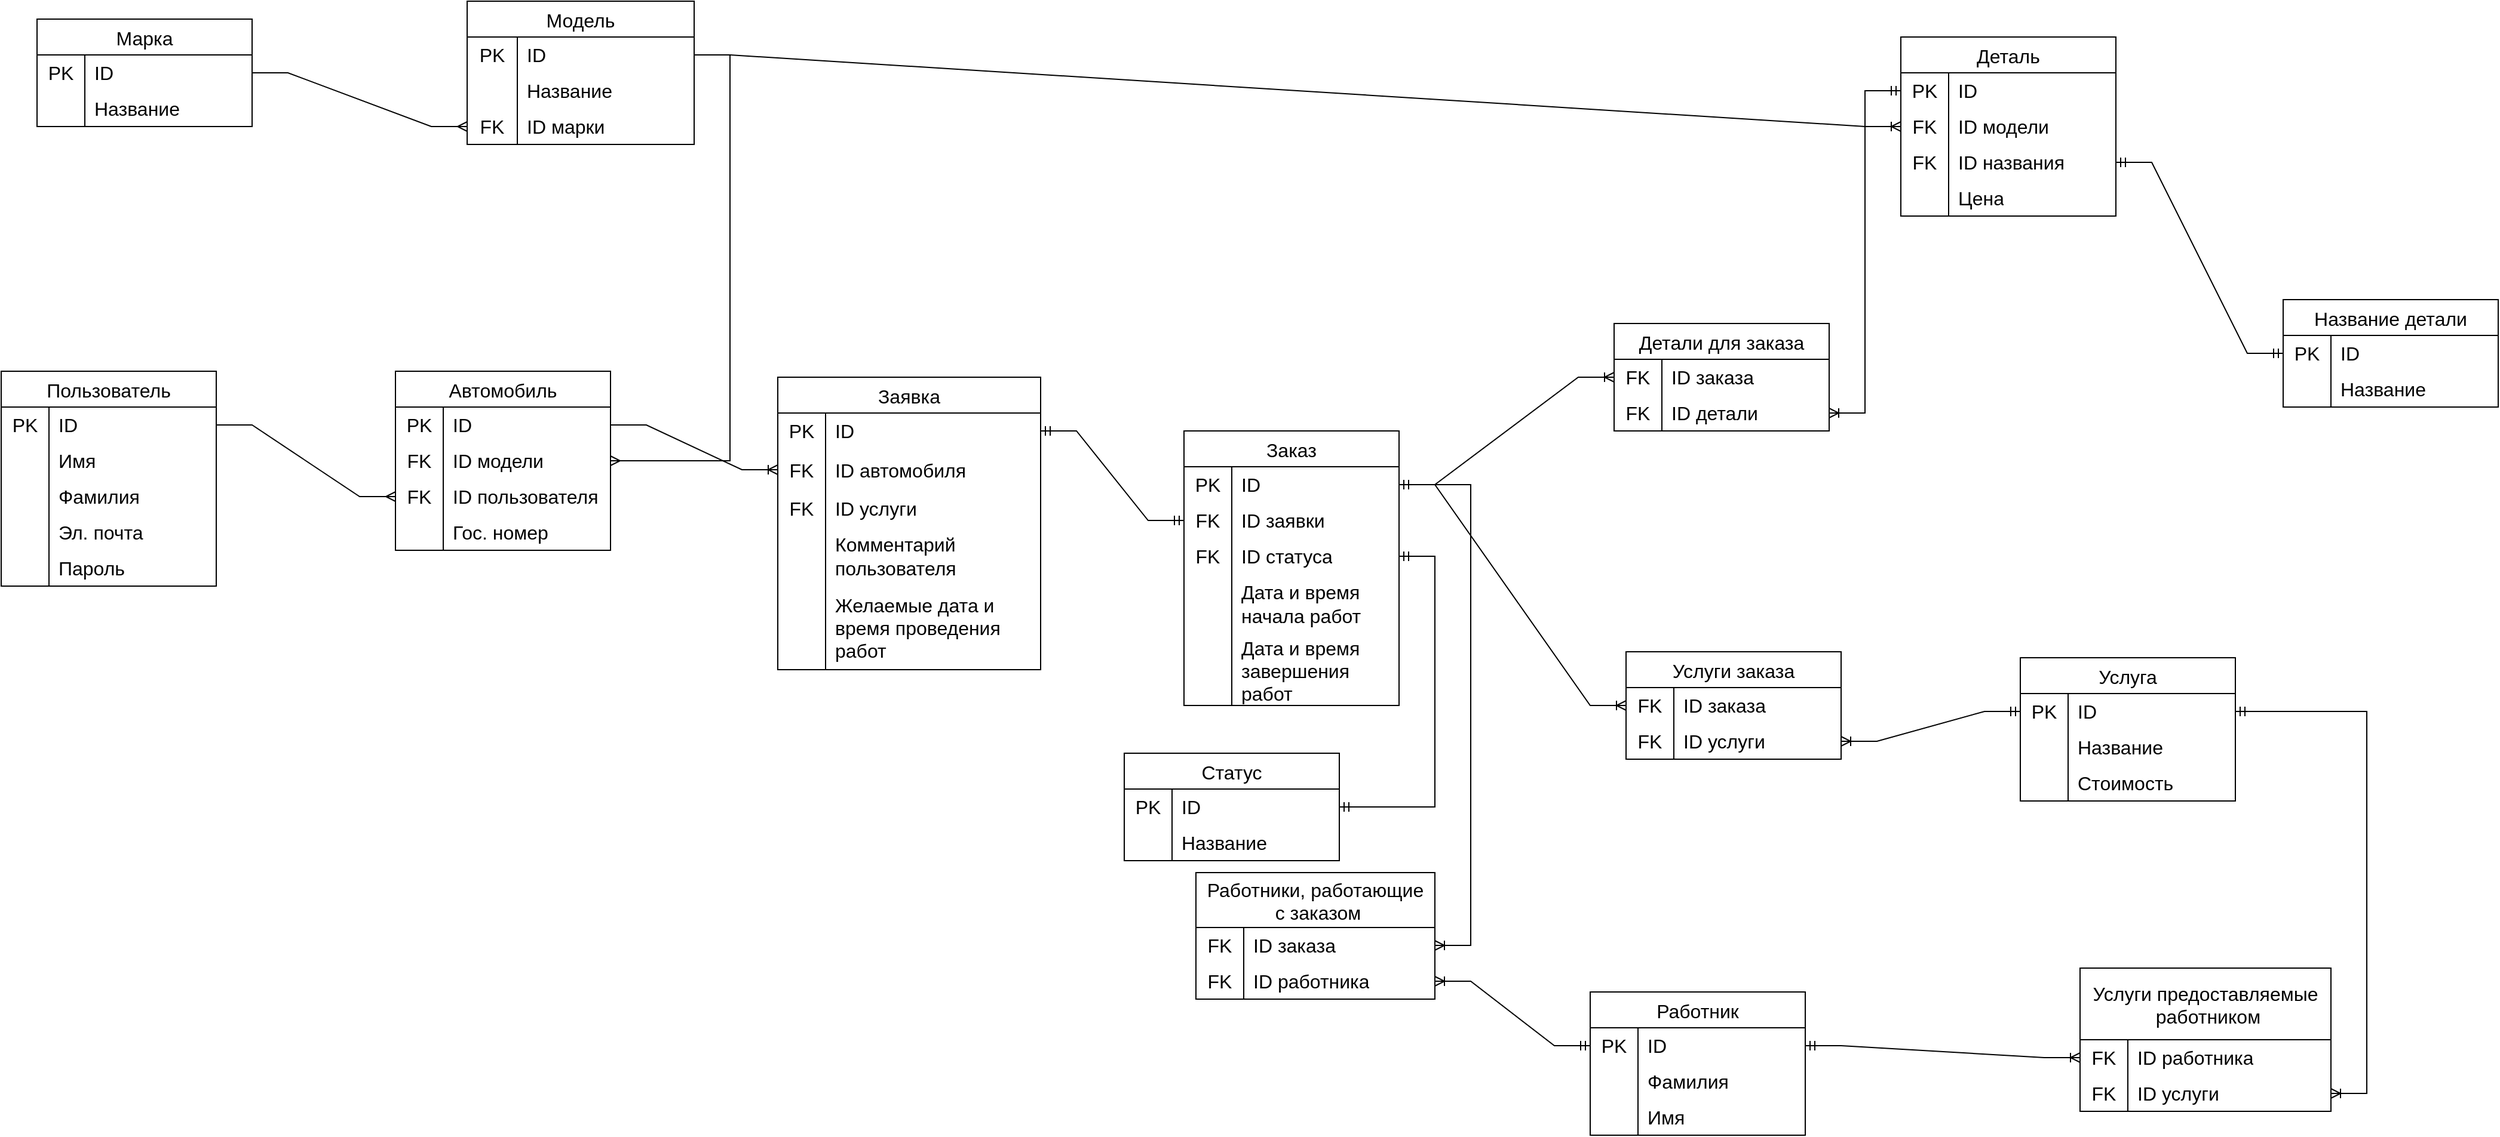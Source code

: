 <mxfile version="21.0.2" type="github">
  <diagram id="C5RBs43oDa-KdzZeNtuy" name="Page-1">
    <mxGraphModel dx="2876" dy="2306" grid="1" gridSize="10" guides="1" tooltips="1" connect="1" arrows="1" fold="1" page="1" pageScale="1" pageWidth="827" pageHeight="1169" math="0" shadow="0">
      <root>
        <mxCell id="WIyWlLk6GJQsqaUBKTNV-0" />
        <mxCell id="WIyWlLk6GJQsqaUBKTNV-1" parent="WIyWlLk6GJQsqaUBKTNV-0" />
        <mxCell id="Zoafh1Ni63IxxpqjAIUT-0" value="Пользователь" style="shape=table;startSize=30;container=1;collapsible=0;childLayout=tableLayout;fixedRows=1;rowLines=0;fontStyle=0;strokeColor=default;fontSize=16;" parent="WIyWlLk6GJQsqaUBKTNV-1" vertex="1">
          <mxGeometry x="-250" y="20" width="180" height="180" as="geometry" />
        </mxCell>
        <mxCell id="Zoafh1Ni63IxxpqjAIUT-1" value="" style="shape=tableRow;horizontal=0;startSize=0;swimlaneHead=0;swimlaneBody=0;top=0;left=0;bottom=0;right=0;collapsible=0;dropTarget=0;fillColor=none;points=[[0,0.5],[1,0.5]];portConstraint=eastwest;strokeColor=inherit;fontSize=16;" parent="Zoafh1Ni63IxxpqjAIUT-0" vertex="1">
          <mxGeometry y="30" width="180" height="30" as="geometry" />
        </mxCell>
        <mxCell id="Zoafh1Ni63IxxpqjAIUT-2" value="PK" style="shape=partialRectangle;html=1;whiteSpace=wrap;connectable=0;fillColor=none;top=0;left=0;bottom=0;right=0;overflow=hidden;pointerEvents=1;strokeColor=inherit;fontSize=16;" parent="Zoafh1Ni63IxxpqjAIUT-1" vertex="1">
          <mxGeometry width="40" height="30" as="geometry">
            <mxRectangle width="40" height="30" as="alternateBounds" />
          </mxGeometry>
        </mxCell>
        <mxCell id="Zoafh1Ni63IxxpqjAIUT-3" value="ID" style="shape=partialRectangle;html=1;whiteSpace=wrap;connectable=0;fillColor=none;top=0;left=0;bottom=0;right=0;align=left;spacingLeft=6;overflow=hidden;strokeColor=inherit;fontSize=16;" parent="Zoafh1Ni63IxxpqjAIUT-1" vertex="1">
          <mxGeometry x="40" width="140" height="30" as="geometry">
            <mxRectangle width="140" height="30" as="alternateBounds" />
          </mxGeometry>
        </mxCell>
        <mxCell id="Zoafh1Ni63IxxpqjAIUT-4" value="" style="shape=tableRow;horizontal=0;startSize=0;swimlaneHead=0;swimlaneBody=0;top=0;left=0;bottom=0;right=0;collapsible=0;dropTarget=0;fillColor=none;points=[[0,0.5],[1,0.5]];portConstraint=eastwest;strokeColor=inherit;fontSize=16;" parent="Zoafh1Ni63IxxpqjAIUT-0" vertex="1">
          <mxGeometry y="60" width="180" height="30" as="geometry" />
        </mxCell>
        <mxCell id="Zoafh1Ni63IxxpqjAIUT-5" value="" style="shape=partialRectangle;html=1;whiteSpace=wrap;connectable=0;fillColor=none;top=0;left=0;bottom=0;right=0;overflow=hidden;strokeColor=inherit;fontSize=16;" parent="Zoafh1Ni63IxxpqjAIUT-4" vertex="1">
          <mxGeometry width="40" height="30" as="geometry">
            <mxRectangle width="40" height="30" as="alternateBounds" />
          </mxGeometry>
        </mxCell>
        <mxCell id="Zoafh1Ni63IxxpqjAIUT-6" value="Имя" style="shape=partialRectangle;html=1;whiteSpace=wrap;connectable=0;fillColor=none;top=0;left=0;bottom=0;right=0;align=left;spacingLeft=6;overflow=hidden;strokeColor=inherit;fontSize=16;" parent="Zoafh1Ni63IxxpqjAIUT-4" vertex="1">
          <mxGeometry x="40" width="140" height="30" as="geometry">
            <mxRectangle width="140" height="30" as="alternateBounds" />
          </mxGeometry>
        </mxCell>
        <mxCell id="Zoafh1Ni63IxxpqjAIUT-7" value="" style="shape=tableRow;horizontal=0;startSize=0;swimlaneHead=0;swimlaneBody=0;top=0;left=0;bottom=0;right=0;collapsible=0;dropTarget=0;fillColor=none;points=[[0,0.5],[1,0.5]];portConstraint=eastwest;strokeColor=inherit;fontSize=16;" parent="Zoafh1Ni63IxxpqjAIUT-0" vertex="1">
          <mxGeometry y="90" width="180" height="30" as="geometry" />
        </mxCell>
        <mxCell id="Zoafh1Ni63IxxpqjAIUT-8" value="" style="shape=partialRectangle;html=1;whiteSpace=wrap;connectable=0;fillColor=none;top=0;left=0;bottom=0;right=0;overflow=hidden;strokeColor=inherit;fontSize=16;" parent="Zoafh1Ni63IxxpqjAIUT-7" vertex="1">
          <mxGeometry width="40" height="30" as="geometry">
            <mxRectangle width="40" height="30" as="alternateBounds" />
          </mxGeometry>
        </mxCell>
        <mxCell id="Zoafh1Ni63IxxpqjAIUT-9" value="Фамилия" style="shape=partialRectangle;html=1;whiteSpace=wrap;connectable=0;fillColor=none;top=0;left=0;bottom=0;right=0;align=left;spacingLeft=6;overflow=hidden;strokeColor=inherit;fontSize=16;" parent="Zoafh1Ni63IxxpqjAIUT-7" vertex="1">
          <mxGeometry x="40" width="140" height="30" as="geometry">
            <mxRectangle width="140" height="30" as="alternateBounds" />
          </mxGeometry>
        </mxCell>
        <mxCell id="Zoafh1Ni63IxxpqjAIUT-10" value="" style="shape=tableRow;horizontal=0;startSize=0;swimlaneHead=0;swimlaneBody=0;top=0;left=0;bottom=0;right=0;collapsible=0;dropTarget=0;fillColor=none;points=[[0,0.5],[1,0.5]];portConstraint=eastwest;strokeColor=inherit;fontSize=16;" parent="Zoafh1Ni63IxxpqjAIUT-0" vertex="1">
          <mxGeometry y="120" width="180" height="30" as="geometry" />
        </mxCell>
        <mxCell id="Zoafh1Ni63IxxpqjAIUT-11" value="" style="shape=partialRectangle;html=1;whiteSpace=wrap;connectable=0;fillColor=none;top=0;left=0;bottom=0;right=0;overflow=hidden;strokeColor=inherit;fontSize=16;" parent="Zoafh1Ni63IxxpqjAIUT-10" vertex="1">
          <mxGeometry width="40" height="30" as="geometry">
            <mxRectangle width="40" height="30" as="alternateBounds" />
          </mxGeometry>
        </mxCell>
        <mxCell id="Zoafh1Ni63IxxpqjAIUT-12" value="Эл. почта" style="shape=partialRectangle;html=1;whiteSpace=wrap;connectable=0;fillColor=none;top=0;left=0;bottom=0;right=0;align=left;spacingLeft=6;overflow=hidden;strokeColor=inherit;fontSize=16;" parent="Zoafh1Ni63IxxpqjAIUT-10" vertex="1">
          <mxGeometry x="40" width="140" height="30" as="geometry">
            <mxRectangle width="140" height="30" as="alternateBounds" />
          </mxGeometry>
        </mxCell>
        <mxCell id="Zoafh1Ni63IxxpqjAIUT-13" value="" style="shape=tableRow;horizontal=0;startSize=0;swimlaneHead=0;swimlaneBody=0;top=0;left=0;bottom=0;right=0;collapsible=0;dropTarget=0;fillColor=none;points=[[0,0.5],[1,0.5]];portConstraint=eastwest;strokeColor=inherit;fontSize=16;" parent="Zoafh1Ni63IxxpqjAIUT-0" vertex="1">
          <mxGeometry y="150" width="180" height="30" as="geometry" />
        </mxCell>
        <mxCell id="Zoafh1Ni63IxxpqjAIUT-14" value="" style="shape=partialRectangle;html=1;whiteSpace=wrap;connectable=0;fillColor=none;top=0;left=0;bottom=0;right=0;overflow=hidden;strokeColor=inherit;fontSize=16;" parent="Zoafh1Ni63IxxpqjAIUT-13" vertex="1">
          <mxGeometry width="40" height="30" as="geometry">
            <mxRectangle width="40" height="30" as="alternateBounds" />
          </mxGeometry>
        </mxCell>
        <mxCell id="Zoafh1Ni63IxxpqjAIUT-15" value="Пароль" style="shape=partialRectangle;html=1;whiteSpace=wrap;connectable=0;fillColor=none;top=0;left=0;bottom=0;right=0;align=left;spacingLeft=6;overflow=hidden;strokeColor=inherit;fontSize=16;" parent="Zoafh1Ni63IxxpqjAIUT-13" vertex="1">
          <mxGeometry x="40" width="140" height="30" as="geometry">
            <mxRectangle width="140" height="30" as="alternateBounds" />
          </mxGeometry>
        </mxCell>
        <mxCell id="FY_uCKcIlP5rWwHj1hbk-0" value="Автомобиль" style="shape=table;startSize=30;container=1;collapsible=0;childLayout=tableLayout;fixedRows=1;rowLines=0;fontStyle=0;strokeColor=default;fontSize=16;" parent="WIyWlLk6GJQsqaUBKTNV-1" vertex="1">
          <mxGeometry x="80" y="20" width="180" height="150" as="geometry" />
        </mxCell>
        <mxCell id="FY_uCKcIlP5rWwHj1hbk-1" value="" style="shape=tableRow;horizontal=0;startSize=0;swimlaneHead=0;swimlaneBody=0;top=0;left=0;bottom=0;right=0;collapsible=0;dropTarget=0;fillColor=none;points=[[0,0.5],[1,0.5]];portConstraint=eastwest;strokeColor=inherit;fontSize=16;" parent="FY_uCKcIlP5rWwHj1hbk-0" vertex="1">
          <mxGeometry y="30" width="180" height="30" as="geometry" />
        </mxCell>
        <mxCell id="FY_uCKcIlP5rWwHj1hbk-2" value="PK" style="shape=partialRectangle;html=1;whiteSpace=wrap;connectable=0;fillColor=none;top=0;left=0;bottom=0;right=0;overflow=hidden;pointerEvents=1;strokeColor=inherit;fontSize=16;" parent="FY_uCKcIlP5rWwHj1hbk-1" vertex="1">
          <mxGeometry width="40" height="30" as="geometry">
            <mxRectangle width="40" height="30" as="alternateBounds" />
          </mxGeometry>
        </mxCell>
        <mxCell id="FY_uCKcIlP5rWwHj1hbk-3" value="ID" style="shape=partialRectangle;html=1;whiteSpace=wrap;connectable=0;fillColor=none;top=0;left=0;bottom=0;right=0;align=left;spacingLeft=6;overflow=hidden;strokeColor=inherit;fontSize=16;" parent="FY_uCKcIlP5rWwHj1hbk-1" vertex="1">
          <mxGeometry x="40" width="140" height="30" as="geometry">
            <mxRectangle width="140" height="30" as="alternateBounds" />
          </mxGeometry>
        </mxCell>
        <mxCell id="FY_uCKcIlP5rWwHj1hbk-13" value="" style="shape=tableRow;horizontal=0;startSize=0;swimlaneHead=0;swimlaneBody=0;top=0;left=0;bottom=0;right=0;collapsible=0;dropTarget=0;fillColor=none;points=[[0,0.5],[1,0.5]];portConstraint=eastwest;strokeColor=inherit;fontSize=16;" parent="FY_uCKcIlP5rWwHj1hbk-0" vertex="1">
          <mxGeometry y="60" width="180" height="30" as="geometry" />
        </mxCell>
        <mxCell id="FY_uCKcIlP5rWwHj1hbk-14" value="FK" style="shape=partialRectangle;html=1;whiteSpace=wrap;connectable=0;fillColor=none;top=0;left=0;bottom=0;right=0;overflow=hidden;strokeColor=inherit;fontSize=16;" parent="FY_uCKcIlP5rWwHj1hbk-13" vertex="1">
          <mxGeometry width="40" height="30" as="geometry">
            <mxRectangle width="40" height="30" as="alternateBounds" />
          </mxGeometry>
        </mxCell>
        <mxCell id="FY_uCKcIlP5rWwHj1hbk-15" value="ID модели" style="shape=partialRectangle;html=1;whiteSpace=wrap;connectable=0;fillColor=none;top=0;left=0;bottom=0;right=0;align=left;spacingLeft=6;overflow=hidden;strokeColor=inherit;fontSize=16;" parent="FY_uCKcIlP5rWwHj1hbk-13" vertex="1">
          <mxGeometry x="40" width="140" height="30" as="geometry">
            <mxRectangle width="140" height="30" as="alternateBounds" />
          </mxGeometry>
        </mxCell>
        <mxCell id="FY_uCKcIlP5rWwHj1hbk-38" value="" style="shape=tableRow;horizontal=0;startSize=0;swimlaneHead=0;swimlaneBody=0;top=0;left=0;bottom=0;right=0;collapsible=0;dropTarget=0;fillColor=none;points=[[0,0.5],[1,0.5]];portConstraint=eastwest;strokeColor=inherit;fontSize=16;" parent="FY_uCKcIlP5rWwHj1hbk-0" vertex="1">
          <mxGeometry y="90" width="180" height="30" as="geometry" />
        </mxCell>
        <mxCell id="FY_uCKcIlP5rWwHj1hbk-39" value="FK" style="shape=partialRectangle;html=1;whiteSpace=wrap;connectable=0;fillColor=none;top=0;left=0;bottom=0;right=0;overflow=hidden;strokeColor=inherit;fontSize=16;" parent="FY_uCKcIlP5rWwHj1hbk-38" vertex="1">
          <mxGeometry width="40" height="30" as="geometry">
            <mxRectangle width="40" height="30" as="alternateBounds" />
          </mxGeometry>
        </mxCell>
        <mxCell id="FY_uCKcIlP5rWwHj1hbk-40" value="ID пользователя" style="shape=partialRectangle;html=1;whiteSpace=wrap;connectable=0;fillColor=none;top=0;left=0;bottom=0;right=0;align=left;spacingLeft=6;overflow=hidden;strokeColor=inherit;fontSize=16;" parent="FY_uCKcIlP5rWwHj1hbk-38" vertex="1">
          <mxGeometry x="40" width="140" height="30" as="geometry">
            <mxRectangle width="140" height="30" as="alternateBounds" />
          </mxGeometry>
        </mxCell>
        <mxCell id="FY_uCKcIlP5rWwHj1hbk-42" value="" style="shape=tableRow;horizontal=0;startSize=0;swimlaneHead=0;swimlaneBody=0;top=0;left=0;bottom=0;right=0;collapsible=0;dropTarget=0;fillColor=none;points=[[0,0.5],[1,0.5]];portConstraint=eastwest;strokeColor=inherit;fontSize=16;" parent="FY_uCKcIlP5rWwHj1hbk-0" vertex="1">
          <mxGeometry y="120" width="180" height="30" as="geometry" />
        </mxCell>
        <mxCell id="FY_uCKcIlP5rWwHj1hbk-43" value="" style="shape=partialRectangle;html=1;whiteSpace=wrap;connectable=0;fillColor=none;top=0;left=0;bottom=0;right=0;overflow=hidden;strokeColor=inherit;fontSize=16;" parent="FY_uCKcIlP5rWwHj1hbk-42" vertex="1">
          <mxGeometry width="40" height="30" as="geometry">
            <mxRectangle width="40" height="30" as="alternateBounds" />
          </mxGeometry>
        </mxCell>
        <mxCell id="FY_uCKcIlP5rWwHj1hbk-44" value="Гос. номер" style="shape=partialRectangle;html=1;whiteSpace=wrap;connectable=0;fillColor=none;top=0;left=0;bottom=0;right=0;align=left;spacingLeft=6;overflow=hidden;strokeColor=inherit;fontSize=16;" parent="FY_uCKcIlP5rWwHj1hbk-42" vertex="1">
          <mxGeometry x="40" width="140" height="30" as="geometry">
            <mxRectangle width="140" height="30" as="alternateBounds" />
          </mxGeometry>
        </mxCell>
        <mxCell id="FY_uCKcIlP5rWwHj1hbk-16" value="Марка" style="shape=table;startSize=30;container=1;collapsible=0;childLayout=tableLayout;fixedRows=1;rowLines=0;fontStyle=0;strokeColor=default;fontSize=16;" parent="WIyWlLk6GJQsqaUBKTNV-1" vertex="1">
          <mxGeometry x="-220" y="-275" width="180" height="90" as="geometry" />
        </mxCell>
        <mxCell id="FY_uCKcIlP5rWwHj1hbk-17" value="" style="shape=tableRow;horizontal=0;startSize=0;swimlaneHead=0;swimlaneBody=0;top=0;left=0;bottom=0;right=0;collapsible=0;dropTarget=0;fillColor=none;points=[[0,0.5],[1,0.5]];portConstraint=eastwest;strokeColor=inherit;fontSize=16;" parent="FY_uCKcIlP5rWwHj1hbk-16" vertex="1">
          <mxGeometry y="30" width="180" height="30" as="geometry" />
        </mxCell>
        <mxCell id="FY_uCKcIlP5rWwHj1hbk-18" value="PK" style="shape=partialRectangle;html=1;whiteSpace=wrap;connectable=0;fillColor=none;top=0;left=0;bottom=0;right=0;overflow=hidden;pointerEvents=1;strokeColor=inherit;fontSize=16;" parent="FY_uCKcIlP5rWwHj1hbk-17" vertex="1">
          <mxGeometry width="40" height="30" as="geometry">
            <mxRectangle width="40" height="30" as="alternateBounds" />
          </mxGeometry>
        </mxCell>
        <mxCell id="FY_uCKcIlP5rWwHj1hbk-19" value="ID" style="shape=partialRectangle;html=1;whiteSpace=wrap;connectable=0;fillColor=none;top=0;left=0;bottom=0;right=0;align=left;spacingLeft=6;overflow=hidden;strokeColor=inherit;fontSize=16;" parent="FY_uCKcIlP5rWwHj1hbk-17" vertex="1">
          <mxGeometry x="40" width="140" height="30" as="geometry">
            <mxRectangle width="140" height="30" as="alternateBounds" />
          </mxGeometry>
        </mxCell>
        <mxCell id="FY_uCKcIlP5rWwHj1hbk-20" value="" style="shape=tableRow;horizontal=0;startSize=0;swimlaneHead=0;swimlaneBody=0;top=0;left=0;bottom=0;right=0;collapsible=0;dropTarget=0;fillColor=none;points=[[0,0.5],[1,0.5]];portConstraint=eastwest;strokeColor=inherit;fontSize=16;" parent="FY_uCKcIlP5rWwHj1hbk-16" vertex="1">
          <mxGeometry y="60" width="180" height="30" as="geometry" />
        </mxCell>
        <mxCell id="FY_uCKcIlP5rWwHj1hbk-21" value="" style="shape=partialRectangle;html=1;whiteSpace=wrap;connectable=0;fillColor=none;top=0;left=0;bottom=0;right=0;overflow=hidden;strokeColor=inherit;fontSize=16;" parent="FY_uCKcIlP5rWwHj1hbk-20" vertex="1">
          <mxGeometry width="40" height="30" as="geometry">
            <mxRectangle width="40" height="30" as="alternateBounds" />
          </mxGeometry>
        </mxCell>
        <mxCell id="FY_uCKcIlP5rWwHj1hbk-22" value="Название" style="shape=partialRectangle;html=1;whiteSpace=wrap;connectable=0;fillColor=none;top=0;left=0;bottom=0;right=0;align=left;spacingLeft=6;overflow=hidden;strokeColor=inherit;fontSize=16;" parent="FY_uCKcIlP5rWwHj1hbk-20" vertex="1">
          <mxGeometry x="40" width="140" height="30" as="geometry">
            <mxRectangle width="140" height="30" as="alternateBounds" />
          </mxGeometry>
        </mxCell>
        <mxCell id="FY_uCKcIlP5rWwHj1hbk-26" value="Модель" style="shape=table;startSize=30;container=1;collapsible=0;childLayout=tableLayout;fixedRows=1;rowLines=0;fontStyle=0;strokeColor=default;fontSize=16;" parent="WIyWlLk6GJQsqaUBKTNV-1" vertex="1">
          <mxGeometry x="140" y="-290" width="190" height="120" as="geometry" />
        </mxCell>
        <mxCell id="FY_uCKcIlP5rWwHj1hbk-27" value="" style="shape=tableRow;horizontal=0;startSize=0;swimlaneHead=0;swimlaneBody=0;top=0;left=0;bottom=0;right=0;collapsible=0;dropTarget=0;fillColor=none;points=[[0,0.5],[1,0.5]];portConstraint=eastwest;strokeColor=inherit;fontSize=16;" parent="FY_uCKcIlP5rWwHj1hbk-26" vertex="1">
          <mxGeometry y="30" width="190" height="30" as="geometry" />
        </mxCell>
        <mxCell id="FY_uCKcIlP5rWwHj1hbk-28" value="PK" style="shape=partialRectangle;html=1;whiteSpace=wrap;connectable=0;fillColor=none;top=0;left=0;bottom=0;right=0;overflow=hidden;pointerEvents=1;strokeColor=inherit;fontSize=16;" parent="FY_uCKcIlP5rWwHj1hbk-27" vertex="1">
          <mxGeometry width="42" height="30" as="geometry">
            <mxRectangle width="42" height="30" as="alternateBounds" />
          </mxGeometry>
        </mxCell>
        <mxCell id="FY_uCKcIlP5rWwHj1hbk-29" value="ID" style="shape=partialRectangle;html=1;whiteSpace=wrap;connectable=0;fillColor=none;top=0;left=0;bottom=0;right=0;align=left;spacingLeft=6;overflow=hidden;strokeColor=inherit;fontSize=16;" parent="FY_uCKcIlP5rWwHj1hbk-27" vertex="1">
          <mxGeometry x="42" width="148" height="30" as="geometry">
            <mxRectangle width="148" height="30" as="alternateBounds" />
          </mxGeometry>
        </mxCell>
        <mxCell id="FY_uCKcIlP5rWwHj1hbk-30" value="" style="shape=tableRow;horizontal=0;startSize=0;swimlaneHead=0;swimlaneBody=0;top=0;left=0;bottom=0;right=0;collapsible=0;dropTarget=0;fillColor=none;points=[[0,0.5],[1,0.5]];portConstraint=eastwest;strokeColor=inherit;fontSize=16;" parent="FY_uCKcIlP5rWwHj1hbk-26" vertex="1">
          <mxGeometry y="60" width="190" height="30" as="geometry" />
        </mxCell>
        <mxCell id="FY_uCKcIlP5rWwHj1hbk-31" value="" style="shape=partialRectangle;html=1;whiteSpace=wrap;connectable=0;fillColor=none;top=0;left=0;bottom=0;right=0;overflow=hidden;strokeColor=inherit;fontSize=16;" parent="FY_uCKcIlP5rWwHj1hbk-30" vertex="1">
          <mxGeometry width="42" height="30" as="geometry">
            <mxRectangle width="42" height="30" as="alternateBounds" />
          </mxGeometry>
        </mxCell>
        <mxCell id="FY_uCKcIlP5rWwHj1hbk-32" value="Название" style="shape=partialRectangle;html=1;whiteSpace=wrap;connectable=0;fillColor=none;top=0;left=0;bottom=0;right=0;align=left;spacingLeft=6;overflow=hidden;strokeColor=inherit;fontSize=16;" parent="FY_uCKcIlP5rWwHj1hbk-30" vertex="1">
          <mxGeometry x="42" width="148" height="30" as="geometry">
            <mxRectangle width="148" height="30" as="alternateBounds" />
          </mxGeometry>
        </mxCell>
        <mxCell id="FY_uCKcIlP5rWwHj1hbk-33" value="" style="shape=tableRow;horizontal=0;startSize=0;swimlaneHead=0;swimlaneBody=0;top=0;left=0;bottom=0;right=0;collapsible=0;dropTarget=0;fillColor=none;points=[[0,0.5],[1,0.5]];portConstraint=eastwest;strokeColor=inherit;fontSize=16;" parent="FY_uCKcIlP5rWwHj1hbk-26" vertex="1">
          <mxGeometry y="90" width="190" height="30" as="geometry" />
        </mxCell>
        <mxCell id="FY_uCKcIlP5rWwHj1hbk-34" value="FK" style="shape=partialRectangle;html=1;whiteSpace=wrap;connectable=0;fillColor=none;top=0;left=0;bottom=0;right=0;overflow=hidden;strokeColor=inherit;fontSize=16;" parent="FY_uCKcIlP5rWwHj1hbk-33" vertex="1">
          <mxGeometry width="42" height="30" as="geometry">
            <mxRectangle width="42" height="30" as="alternateBounds" />
          </mxGeometry>
        </mxCell>
        <mxCell id="FY_uCKcIlP5rWwHj1hbk-35" value="ID марки" style="shape=partialRectangle;html=1;whiteSpace=wrap;connectable=0;fillColor=none;top=0;left=0;bottom=0;right=0;align=left;spacingLeft=6;overflow=hidden;strokeColor=inherit;fontSize=16;" parent="FY_uCKcIlP5rWwHj1hbk-33" vertex="1">
          <mxGeometry x="42" width="148" height="30" as="geometry">
            <mxRectangle width="148" height="30" as="alternateBounds" />
          </mxGeometry>
        </mxCell>
        <mxCell id="FY_uCKcIlP5rWwHj1hbk-37" value="" style="edgeStyle=entityRelationEdgeStyle;fontSize=12;html=1;endArrow=ERmany;rounded=0;entryX=0;entryY=0.5;entryDx=0;entryDy=0;" parent="WIyWlLk6GJQsqaUBKTNV-1" source="FY_uCKcIlP5rWwHj1hbk-17" target="FY_uCKcIlP5rWwHj1hbk-33" edge="1">
          <mxGeometry width="100" height="100" relative="1" as="geometry">
            <mxPoint x="160" y="750" as="sourcePoint" />
            <mxPoint x="260" y="650" as="targetPoint" />
          </mxGeometry>
        </mxCell>
        <mxCell id="FY_uCKcIlP5rWwHj1hbk-41" value="" style="edgeStyle=entityRelationEdgeStyle;fontSize=12;html=1;endArrow=ERmany;rounded=0;" parent="WIyWlLk6GJQsqaUBKTNV-1" source="FY_uCKcIlP5rWwHj1hbk-27" target="FY_uCKcIlP5rWwHj1hbk-13" edge="1">
          <mxGeometry width="100" height="100" relative="1" as="geometry">
            <mxPoint x="680" y="630" as="sourcePoint" />
            <mxPoint x="780" y="530" as="targetPoint" />
          </mxGeometry>
        </mxCell>
        <mxCell id="FY_uCKcIlP5rWwHj1hbk-45" value="" style="edgeStyle=entityRelationEdgeStyle;fontSize=12;html=1;endArrow=ERmany;rounded=0;" parent="WIyWlLk6GJQsqaUBKTNV-1" source="Zoafh1Ni63IxxpqjAIUT-1" target="FY_uCKcIlP5rWwHj1hbk-38" edge="1">
          <mxGeometry width="100" height="100" relative="1" as="geometry">
            <mxPoint x="-70" y="320" as="sourcePoint" />
            <mxPoint x="30" y="220" as="targetPoint" />
          </mxGeometry>
        </mxCell>
        <mxCell id="FY_uCKcIlP5rWwHj1hbk-46" value="Заявка" style="shape=table;startSize=30;container=1;collapsible=0;childLayout=tableLayout;fixedRows=1;rowLines=0;fontStyle=0;strokeColor=default;fontSize=16;" parent="WIyWlLk6GJQsqaUBKTNV-1" vertex="1">
          <mxGeometry x="400" y="25" width="220" height="245" as="geometry" />
        </mxCell>
        <mxCell id="FY_uCKcIlP5rWwHj1hbk-47" value="" style="shape=tableRow;horizontal=0;startSize=0;swimlaneHead=0;swimlaneBody=0;top=0;left=0;bottom=0;right=0;collapsible=0;dropTarget=0;fillColor=none;points=[[0,0.5],[1,0.5]];portConstraint=eastwest;strokeColor=inherit;fontSize=16;" parent="FY_uCKcIlP5rWwHj1hbk-46" vertex="1">
          <mxGeometry y="30" width="220" height="30" as="geometry" />
        </mxCell>
        <mxCell id="FY_uCKcIlP5rWwHj1hbk-48" value="PK" style="shape=partialRectangle;html=1;whiteSpace=wrap;connectable=0;fillColor=none;top=0;left=0;bottom=0;right=0;overflow=hidden;pointerEvents=1;strokeColor=inherit;fontSize=16;" parent="FY_uCKcIlP5rWwHj1hbk-47" vertex="1">
          <mxGeometry width="40" height="30" as="geometry">
            <mxRectangle width="40" height="30" as="alternateBounds" />
          </mxGeometry>
        </mxCell>
        <mxCell id="FY_uCKcIlP5rWwHj1hbk-49" value="ID" style="shape=partialRectangle;html=1;whiteSpace=wrap;connectable=0;fillColor=none;top=0;left=0;bottom=0;right=0;align=left;spacingLeft=6;overflow=hidden;strokeColor=inherit;fontSize=16;" parent="FY_uCKcIlP5rWwHj1hbk-47" vertex="1">
          <mxGeometry x="40" width="180" height="30" as="geometry">
            <mxRectangle width="180" height="30" as="alternateBounds" />
          </mxGeometry>
        </mxCell>
        <mxCell id="FY_uCKcIlP5rWwHj1hbk-50" value="" style="shape=tableRow;horizontal=0;startSize=0;swimlaneHead=0;swimlaneBody=0;top=0;left=0;bottom=0;right=0;collapsible=0;dropTarget=0;fillColor=none;points=[[0,0.5],[1,0.5]];portConstraint=eastwest;strokeColor=inherit;fontSize=16;" parent="FY_uCKcIlP5rWwHj1hbk-46" vertex="1">
          <mxGeometry y="60" width="220" height="35" as="geometry" />
        </mxCell>
        <mxCell id="FY_uCKcIlP5rWwHj1hbk-51" value="FK" style="shape=partialRectangle;html=1;whiteSpace=wrap;connectable=0;fillColor=none;top=0;left=0;bottom=0;right=0;overflow=hidden;strokeColor=inherit;fontSize=16;" parent="FY_uCKcIlP5rWwHj1hbk-50" vertex="1">
          <mxGeometry width="40" height="35" as="geometry">
            <mxRectangle width="40" height="35" as="alternateBounds" />
          </mxGeometry>
        </mxCell>
        <mxCell id="FY_uCKcIlP5rWwHj1hbk-52" value="ID автомобиля" style="shape=partialRectangle;html=1;whiteSpace=wrap;connectable=0;fillColor=none;top=0;left=0;bottom=0;right=0;align=left;spacingLeft=6;overflow=hidden;strokeColor=inherit;fontSize=16;" parent="FY_uCKcIlP5rWwHj1hbk-50" vertex="1">
          <mxGeometry x="40" width="180" height="35" as="geometry">
            <mxRectangle width="180" height="35" as="alternateBounds" />
          </mxGeometry>
        </mxCell>
        <mxCell id="FY_uCKcIlP5rWwHj1hbk-69" value="" style="shape=tableRow;horizontal=0;startSize=0;swimlaneHead=0;swimlaneBody=0;top=0;left=0;bottom=0;right=0;collapsible=0;dropTarget=0;fillColor=none;points=[[0,0.5],[1,0.5]];portConstraint=eastwest;strokeColor=inherit;fontSize=16;" parent="FY_uCKcIlP5rWwHj1hbk-46" vertex="1">
          <mxGeometry y="95" width="220" height="30" as="geometry" />
        </mxCell>
        <mxCell id="FY_uCKcIlP5rWwHj1hbk-70" value="FK" style="shape=partialRectangle;html=1;whiteSpace=wrap;connectable=0;fillColor=none;top=0;left=0;bottom=0;right=0;overflow=hidden;strokeColor=inherit;fontSize=16;" parent="FY_uCKcIlP5rWwHj1hbk-69" vertex="1">
          <mxGeometry width="40" height="30" as="geometry">
            <mxRectangle width="40" height="30" as="alternateBounds" />
          </mxGeometry>
        </mxCell>
        <mxCell id="FY_uCKcIlP5rWwHj1hbk-71" value="ID услуги" style="shape=partialRectangle;html=1;whiteSpace=wrap;connectable=0;fillColor=none;top=0;left=0;bottom=0;right=0;align=left;spacingLeft=6;overflow=hidden;strokeColor=inherit;fontSize=16;" parent="FY_uCKcIlP5rWwHj1hbk-69" vertex="1">
          <mxGeometry x="40" width="180" height="30" as="geometry">
            <mxRectangle width="180" height="30" as="alternateBounds" />
          </mxGeometry>
        </mxCell>
        <mxCell id="FY_uCKcIlP5rWwHj1hbk-53" value="" style="shape=tableRow;horizontal=0;startSize=0;swimlaneHead=0;swimlaneBody=0;top=0;left=0;bottom=0;right=0;collapsible=0;dropTarget=0;fillColor=none;points=[[0,0.5],[1,0.5]];portConstraint=eastwest;strokeColor=inherit;fontSize=16;" parent="FY_uCKcIlP5rWwHj1hbk-46" vertex="1">
          <mxGeometry y="125" width="220" height="50" as="geometry" />
        </mxCell>
        <mxCell id="FY_uCKcIlP5rWwHj1hbk-54" value="" style="shape=partialRectangle;html=1;whiteSpace=wrap;connectable=0;fillColor=none;top=0;left=0;bottom=0;right=0;overflow=hidden;strokeColor=inherit;fontSize=16;" parent="FY_uCKcIlP5rWwHj1hbk-53" vertex="1">
          <mxGeometry width="40" height="50" as="geometry">
            <mxRectangle width="40" height="50" as="alternateBounds" />
          </mxGeometry>
        </mxCell>
        <mxCell id="FY_uCKcIlP5rWwHj1hbk-55" value="Комментарий пользователя" style="shape=partialRectangle;html=1;whiteSpace=wrap;connectable=0;fillColor=none;top=0;left=0;bottom=0;right=0;align=left;spacingLeft=6;overflow=hidden;strokeColor=inherit;fontSize=16;" parent="FY_uCKcIlP5rWwHj1hbk-53" vertex="1">
          <mxGeometry x="40" width="180" height="50" as="geometry">
            <mxRectangle width="180" height="50" as="alternateBounds" />
          </mxGeometry>
        </mxCell>
        <mxCell id="UAKserJl-I_5zgy5EPZm-0" value="" style="shape=tableRow;horizontal=0;startSize=0;swimlaneHead=0;swimlaneBody=0;top=0;left=0;bottom=0;right=0;collapsible=0;dropTarget=0;fillColor=none;points=[[0,0.5],[1,0.5]];portConstraint=eastwest;strokeColor=inherit;fontSize=16;" vertex="1" parent="FY_uCKcIlP5rWwHj1hbk-46">
          <mxGeometry y="175" width="220" height="70" as="geometry" />
        </mxCell>
        <mxCell id="UAKserJl-I_5zgy5EPZm-1" value="" style="shape=partialRectangle;html=1;whiteSpace=wrap;connectable=0;fillColor=none;top=0;left=0;bottom=0;right=0;overflow=hidden;strokeColor=inherit;fontSize=16;" vertex="1" parent="UAKserJl-I_5zgy5EPZm-0">
          <mxGeometry width="40" height="70" as="geometry">
            <mxRectangle width="40" height="70" as="alternateBounds" />
          </mxGeometry>
        </mxCell>
        <mxCell id="UAKserJl-I_5zgy5EPZm-2" value="Желаемые дата и время проведения работ" style="shape=partialRectangle;html=1;whiteSpace=wrap;connectable=0;fillColor=none;top=0;left=0;bottom=0;right=0;align=left;spacingLeft=6;overflow=hidden;strokeColor=inherit;fontSize=16;" vertex="1" parent="UAKserJl-I_5zgy5EPZm-0">
          <mxGeometry x="40" width="180" height="70" as="geometry">
            <mxRectangle width="180" height="70" as="alternateBounds" />
          </mxGeometry>
        </mxCell>
        <mxCell id="FY_uCKcIlP5rWwHj1hbk-57" value="Услуга" style="shape=table;startSize=30;container=1;collapsible=0;childLayout=tableLayout;fixedRows=1;rowLines=0;fontStyle=0;strokeColor=default;fontSize=16;" parent="WIyWlLk6GJQsqaUBKTNV-1" vertex="1">
          <mxGeometry x="1440" y="260" width="180" height="120" as="geometry" />
        </mxCell>
        <mxCell id="FY_uCKcIlP5rWwHj1hbk-58" value="" style="shape=tableRow;horizontal=0;startSize=0;swimlaneHead=0;swimlaneBody=0;top=0;left=0;bottom=0;right=0;collapsible=0;dropTarget=0;fillColor=none;points=[[0,0.5],[1,0.5]];portConstraint=eastwest;strokeColor=inherit;fontSize=16;" parent="FY_uCKcIlP5rWwHj1hbk-57" vertex="1">
          <mxGeometry y="30" width="180" height="30" as="geometry" />
        </mxCell>
        <mxCell id="FY_uCKcIlP5rWwHj1hbk-59" value="PK" style="shape=partialRectangle;html=1;whiteSpace=wrap;connectable=0;fillColor=none;top=0;left=0;bottom=0;right=0;overflow=hidden;pointerEvents=1;strokeColor=inherit;fontSize=16;" parent="FY_uCKcIlP5rWwHj1hbk-58" vertex="1">
          <mxGeometry width="40" height="30" as="geometry">
            <mxRectangle width="40" height="30" as="alternateBounds" />
          </mxGeometry>
        </mxCell>
        <mxCell id="FY_uCKcIlP5rWwHj1hbk-60" value="ID" style="shape=partialRectangle;html=1;whiteSpace=wrap;connectable=0;fillColor=none;top=0;left=0;bottom=0;right=0;align=left;spacingLeft=6;overflow=hidden;strokeColor=inherit;fontSize=16;" parent="FY_uCKcIlP5rWwHj1hbk-58" vertex="1">
          <mxGeometry x="40" width="140" height="30" as="geometry">
            <mxRectangle width="140" height="30" as="alternateBounds" />
          </mxGeometry>
        </mxCell>
        <mxCell id="FY_uCKcIlP5rWwHj1hbk-61" value="" style="shape=tableRow;horizontal=0;startSize=0;swimlaneHead=0;swimlaneBody=0;top=0;left=0;bottom=0;right=0;collapsible=0;dropTarget=0;fillColor=none;points=[[0,0.5],[1,0.5]];portConstraint=eastwest;strokeColor=inherit;fontSize=16;" parent="FY_uCKcIlP5rWwHj1hbk-57" vertex="1">
          <mxGeometry y="60" width="180" height="30" as="geometry" />
        </mxCell>
        <mxCell id="FY_uCKcIlP5rWwHj1hbk-62" value="" style="shape=partialRectangle;html=1;whiteSpace=wrap;connectable=0;fillColor=none;top=0;left=0;bottom=0;right=0;overflow=hidden;strokeColor=inherit;fontSize=16;" parent="FY_uCKcIlP5rWwHj1hbk-61" vertex="1">
          <mxGeometry width="40" height="30" as="geometry">
            <mxRectangle width="40" height="30" as="alternateBounds" />
          </mxGeometry>
        </mxCell>
        <mxCell id="FY_uCKcIlP5rWwHj1hbk-63" value="Название" style="shape=partialRectangle;html=1;whiteSpace=wrap;connectable=0;fillColor=none;top=0;left=0;bottom=0;right=0;align=left;spacingLeft=6;overflow=hidden;strokeColor=inherit;fontSize=16;" parent="FY_uCKcIlP5rWwHj1hbk-61" vertex="1">
          <mxGeometry x="40" width="140" height="30" as="geometry">
            <mxRectangle width="140" height="30" as="alternateBounds" />
          </mxGeometry>
        </mxCell>
        <mxCell id="FY_uCKcIlP5rWwHj1hbk-111" value="" style="shape=tableRow;horizontal=0;startSize=0;swimlaneHead=0;swimlaneBody=0;top=0;left=0;bottom=0;right=0;collapsible=0;dropTarget=0;fillColor=none;points=[[0,0.5],[1,0.5]];portConstraint=eastwest;strokeColor=inherit;fontSize=16;" parent="FY_uCKcIlP5rWwHj1hbk-57" vertex="1">
          <mxGeometry y="90" width="180" height="30" as="geometry" />
        </mxCell>
        <mxCell id="FY_uCKcIlP5rWwHj1hbk-112" value="" style="shape=partialRectangle;html=1;whiteSpace=wrap;connectable=0;fillColor=none;top=0;left=0;bottom=0;right=0;overflow=hidden;strokeColor=inherit;fontSize=16;" parent="FY_uCKcIlP5rWwHj1hbk-111" vertex="1">
          <mxGeometry width="40" height="30" as="geometry">
            <mxRectangle width="40" height="30" as="alternateBounds" />
          </mxGeometry>
        </mxCell>
        <mxCell id="FY_uCKcIlP5rWwHj1hbk-113" value="Стоимость" style="shape=partialRectangle;html=1;whiteSpace=wrap;connectable=0;fillColor=none;top=0;left=0;bottom=0;right=0;align=left;spacingLeft=6;overflow=hidden;strokeColor=inherit;fontSize=16;" parent="FY_uCKcIlP5rWwHj1hbk-111" vertex="1">
          <mxGeometry x="40" width="140" height="30" as="geometry">
            <mxRectangle width="140" height="30" as="alternateBounds" />
          </mxGeometry>
        </mxCell>
        <mxCell id="FY_uCKcIlP5rWwHj1hbk-67" value="" style="edgeStyle=entityRelationEdgeStyle;fontSize=12;html=1;endArrow=ERoneToMany;rounded=0;" parent="WIyWlLk6GJQsqaUBKTNV-1" source="FY_uCKcIlP5rWwHj1hbk-1" target="FY_uCKcIlP5rWwHj1hbk-50" edge="1">
          <mxGeometry width="100" height="100" relative="1" as="geometry">
            <mxPoint x="700" y="380" as="sourcePoint" />
            <mxPoint x="800" y="280" as="targetPoint" />
          </mxGeometry>
        </mxCell>
        <mxCell id="FY_uCKcIlP5rWwHj1hbk-72" value="Статус" style="shape=table;startSize=30;container=1;collapsible=0;childLayout=tableLayout;fixedRows=1;rowLines=0;fontStyle=0;strokeColor=default;fontSize=16;" parent="WIyWlLk6GJQsqaUBKTNV-1" vertex="1">
          <mxGeometry x="690" y="340" width="180" height="90" as="geometry" />
        </mxCell>
        <mxCell id="FY_uCKcIlP5rWwHj1hbk-73" value="" style="shape=tableRow;horizontal=0;startSize=0;swimlaneHead=0;swimlaneBody=0;top=0;left=0;bottom=0;right=0;collapsible=0;dropTarget=0;fillColor=none;points=[[0,0.5],[1,0.5]];portConstraint=eastwest;strokeColor=inherit;fontSize=16;" parent="FY_uCKcIlP5rWwHj1hbk-72" vertex="1">
          <mxGeometry y="30" width="180" height="30" as="geometry" />
        </mxCell>
        <mxCell id="FY_uCKcIlP5rWwHj1hbk-74" value="PK" style="shape=partialRectangle;html=1;whiteSpace=wrap;connectable=0;fillColor=none;top=0;left=0;bottom=0;right=0;overflow=hidden;pointerEvents=1;strokeColor=inherit;fontSize=16;" parent="FY_uCKcIlP5rWwHj1hbk-73" vertex="1">
          <mxGeometry width="40" height="30" as="geometry">
            <mxRectangle width="40" height="30" as="alternateBounds" />
          </mxGeometry>
        </mxCell>
        <mxCell id="FY_uCKcIlP5rWwHj1hbk-75" value="ID" style="shape=partialRectangle;html=1;whiteSpace=wrap;connectable=0;fillColor=none;top=0;left=0;bottom=0;right=0;align=left;spacingLeft=6;overflow=hidden;strokeColor=inherit;fontSize=16;" parent="FY_uCKcIlP5rWwHj1hbk-73" vertex="1">
          <mxGeometry x="40" width="140" height="30" as="geometry">
            <mxRectangle width="140" height="30" as="alternateBounds" />
          </mxGeometry>
        </mxCell>
        <mxCell id="FY_uCKcIlP5rWwHj1hbk-76" value="" style="shape=tableRow;horizontal=0;startSize=0;swimlaneHead=0;swimlaneBody=0;top=0;left=0;bottom=0;right=0;collapsible=0;dropTarget=0;fillColor=none;points=[[0,0.5],[1,0.5]];portConstraint=eastwest;strokeColor=inherit;fontSize=16;" parent="FY_uCKcIlP5rWwHj1hbk-72" vertex="1">
          <mxGeometry y="60" width="180" height="30" as="geometry" />
        </mxCell>
        <mxCell id="FY_uCKcIlP5rWwHj1hbk-77" value="" style="shape=partialRectangle;html=1;whiteSpace=wrap;connectable=0;fillColor=none;top=0;left=0;bottom=0;right=0;overflow=hidden;strokeColor=inherit;fontSize=16;" parent="FY_uCKcIlP5rWwHj1hbk-76" vertex="1">
          <mxGeometry width="40" height="30" as="geometry">
            <mxRectangle width="40" height="30" as="alternateBounds" />
          </mxGeometry>
        </mxCell>
        <mxCell id="FY_uCKcIlP5rWwHj1hbk-78" value="Название" style="shape=partialRectangle;html=1;whiteSpace=wrap;connectable=0;fillColor=none;top=0;left=0;bottom=0;right=0;align=left;spacingLeft=6;overflow=hidden;strokeColor=inherit;fontSize=16;" parent="FY_uCKcIlP5rWwHj1hbk-76" vertex="1">
          <mxGeometry x="40" width="140" height="30" as="geometry">
            <mxRectangle width="140" height="30" as="alternateBounds" />
          </mxGeometry>
        </mxCell>
        <mxCell id="FY_uCKcIlP5rWwHj1hbk-87" value="Деталь" style="shape=table;startSize=30;container=1;collapsible=0;childLayout=tableLayout;fixedRows=1;rowLines=0;fontStyle=0;strokeColor=default;fontSize=16;" parent="WIyWlLk6GJQsqaUBKTNV-1" vertex="1">
          <mxGeometry x="1340" y="-260" width="180" height="150" as="geometry" />
        </mxCell>
        <mxCell id="FY_uCKcIlP5rWwHj1hbk-88" value="" style="shape=tableRow;horizontal=0;startSize=0;swimlaneHead=0;swimlaneBody=0;top=0;left=0;bottom=0;right=0;collapsible=0;dropTarget=0;fillColor=none;points=[[0,0.5],[1,0.5]];portConstraint=eastwest;strokeColor=inherit;fontSize=16;" parent="FY_uCKcIlP5rWwHj1hbk-87" vertex="1">
          <mxGeometry y="30" width="180" height="30" as="geometry" />
        </mxCell>
        <mxCell id="FY_uCKcIlP5rWwHj1hbk-89" value="PK" style="shape=partialRectangle;html=1;whiteSpace=wrap;connectable=0;fillColor=none;top=0;left=0;bottom=0;right=0;overflow=hidden;pointerEvents=1;strokeColor=inherit;fontSize=16;" parent="FY_uCKcIlP5rWwHj1hbk-88" vertex="1">
          <mxGeometry width="40" height="30" as="geometry">
            <mxRectangle width="40" height="30" as="alternateBounds" />
          </mxGeometry>
        </mxCell>
        <mxCell id="FY_uCKcIlP5rWwHj1hbk-90" value="ID" style="shape=partialRectangle;html=1;whiteSpace=wrap;connectable=0;fillColor=none;top=0;left=0;bottom=0;right=0;align=left;spacingLeft=6;overflow=hidden;strokeColor=inherit;fontSize=16;" parent="FY_uCKcIlP5rWwHj1hbk-88" vertex="1">
          <mxGeometry x="40" width="140" height="30" as="geometry">
            <mxRectangle width="140" height="30" as="alternateBounds" />
          </mxGeometry>
        </mxCell>
        <mxCell id="FY_uCKcIlP5rWwHj1hbk-91" value="" style="shape=tableRow;horizontal=0;startSize=0;swimlaneHead=0;swimlaneBody=0;top=0;left=0;bottom=0;right=0;collapsible=0;dropTarget=0;fillColor=none;points=[[0,0.5],[1,0.5]];portConstraint=eastwest;strokeColor=inherit;fontSize=16;" parent="FY_uCKcIlP5rWwHj1hbk-87" vertex="1">
          <mxGeometry y="60" width="180" height="30" as="geometry" />
        </mxCell>
        <mxCell id="FY_uCKcIlP5rWwHj1hbk-92" value="FK" style="shape=partialRectangle;html=1;whiteSpace=wrap;connectable=0;fillColor=none;top=0;left=0;bottom=0;right=0;overflow=hidden;strokeColor=inherit;fontSize=16;" parent="FY_uCKcIlP5rWwHj1hbk-91" vertex="1">
          <mxGeometry width="40" height="30" as="geometry">
            <mxRectangle width="40" height="30" as="alternateBounds" />
          </mxGeometry>
        </mxCell>
        <mxCell id="FY_uCKcIlP5rWwHj1hbk-93" value="ID модели" style="shape=partialRectangle;html=1;whiteSpace=wrap;connectable=0;fillColor=none;top=0;left=0;bottom=0;right=0;align=left;spacingLeft=6;overflow=hidden;strokeColor=inherit;fontSize=16;" parent="FY_uCKcIlP5rWwHj1hbk-91" vertex="1">
          <mxGeometry x="40" width="140" height="30" as="geometry">
            <mxRectangle width="140" height="30" as="alternateBounds" />
          </mxGeometry>
        </mxCell>
        <mxCell id="FY_uCKcIlP5rWwHj1hbk-108" value="" style="shape=tableRow;horizontal=0;startSize=0;swimlaneHead=0;swimlaneBody=0;top=0;left=0;bottom=0;right=0;collapsible=0;dropTarget=0;fillColor=none;points=[[0,0.5],[1,0.5]];portConstraint=eastwest;strokeColor=inherit;fontSize=16;" parent="FY_uCKcIlP5rWwHj1hbk-87" vertex="1">
          <mxGeometry y="90" width="180" height="30" as="geometry" />
        </mxCell>
        <mxCell id="FY_uCKcIlP5rWwHj1hbk-109" value="FK" style="shape=partialRectangle;html=1;whiteSpace=wrap;connectable=0;fillColor=none;top=0;left=0;bottom=0;right=0;overflow=hidden;strokeColor=inherit;fontSize=16;" parent="FY_uCKcIlP5rWwHj1hbk-108" vertex="1">
          <mxGeometry width="40" height="30" as="geometry">
            <mxRectangle width="40" height="30" as="alternateBounds" />
          </mxGeometry>
        </mxCell>
        <mxCell id="FY_uCKcIlP5rWwHj1hbk-110" value="ID названия" style="shape=partialRectangle;html=1;whiteSpace=wrap;connectable=0;fillColor=none;top=0;left=0;bottom=0;right=0;align=left;spacingLeft=6;overflow=hidden;strokeColor=inherit;fontSize=16;" parent="FY_uCKcIlP5rWwHj1hbk-108" vertex="1">
          <mxGeometry x="40" width="140" height="30" as="geometry">
            <mxRectangle width="140" height="30" as="alternateBounds" />
          </mxGeometry>
        </mxCell>
        <mxCell id="FY_uCKcIlP5rWwHj1hbk-94" value="" style="shape=tableRow;horizontal=0;startSize=0;swimlaneHead=0;swimlaneBody=0;top=0;left=0;bottom=0;right=0;collapsible=0;dropTarget=0;fillColor=none;points=[[0,0.5],[1,0.5]];portConstraint=eastwest;strokeColor=inherit;fontSize=16;" parent="FY_uCKcIlP5rWwHj1hbk-87" vertex="1">
          <mxGeometry y="120" width="180" height="30" as="geometry" />
        </mxCell>
        <mxCell id="FY_uCKcIlP5rWwHj1hbk-95" value="" style="shape=partialRectangle;html=1;whiteSpace=wrap;connectable=0;fillColor=none;top=0;left=0;bottom=0;right=0;overflow=hidden;strokeColor=inherit;fontSize=16;" parent="FY_uCKcIlP5rWwHj1hbk-94" vertex="1">
          <mxGeometry width="40" height="30" as="geometry">
            <mxRectangle width="40" height="30" as="alternateBounds" />
          </mxGeometry>
        </mxCell>
        <mxCell id="FY_uCKcIlP5rWwHj1hbk-96" value="Цена" style="shape=partialRectangle;html=1;whiteSpace=wrap;connectable=0;fillColor=none;top=0;left=0;bottom=0;right=0;align=left;spacingLeft=6;overflow=hidden;strokeColor=inherit;fontSize=16;" parent="FY_uCKcIlP5rWwHj1hbk-94" vertex="1">
          <mxGeometry x="40" width="140" height="30" as="geometry">
            <mxRectangle width="140" height="30" as="alternateBounds" />
          </mxGeometry>
        </mxCell>
        <mxCell id="FY_uCKcIlP5rWwHj1hbk-97" value="Название детали" style="shape=table;startSize=30;container=1;collapsible=0;childLayout=tableLayout;fixedRows=1;rowLines=0;fontStyle=0;strokeColor=default;fontSize=16;" parent="WIyWlLk6GJQsqaUBKTNV-1" vertex="1">
          <mxGeometry x="1660" y="-40" width="180" height="90" as="geometry" />
        </mxCell>
        <mxCell id="FY_uCKcIlP5rWwHj1hbk-98" value="" style="shape=tableRow;horizontal=0;startSize=0;swimlaneHead=0;swimlaneBody=0;top=0;left=0;bottom=0;right=0;collapsible=0;dropTarget=0;fillColor=none;points=[[0,0.5],[1,0.5]];portConstraint=eastwest;strokeColor=inherit;fontSize=16;" parent="FY_uCKcIlP5rWwHj1hbk-97" vertex="1">
          <mxGeometry y="30" width="180" height="30" as="geometry" />
        </mxCell>
        <mxCell id="FY_uCKcIlP5rWwHj1hbk-99" value="PK" style="shape=partialRectangle;html=1;whiteSpace=wrap;connectable=0;fillColor=none;top=0;left=0;bottom=0;right=0;overflow=hidden;pointerEvents=1;strokeColor=inherit;fontSize=16;" parent="FY_uCKcIlP5rWwHj1hbk-98" vertex="1">
          <mxGeometry width="40" height="30" as="geometry">
            <mxRectangle width="40" height="30" as="alternateBounds" />
          </mxGeometry>
        </mxCell>
        <mxCell id="FY_uCKcIlP5rWwHj1hbk-100" value="ID" style="shape=partialRectangle;html=1;whiteSpace=wrap;connectable=0;fillColor=none;top=0;left=0;bottom=0;right=0;align=left;spacingLeft=6;overflow=hidden;strokeColor=inherit;fontSize=16;" parent="FY_uCKcIlP5rWwHj1hbk-98" vertex="1">
          <mxGeometry x="40" width="140" height="30" as="geometry">
            <mxRectangle width="140" height="30" as="alternateBounds" />
          </mxGeometry>
        </mxCell>
        <mxCell id="FY_uCKcIlP5rWwHj1hbk-101" value="" style="shape=tableRow;horizontal=0;startSize=0;swimlaneHead=0;swimlaneBody=0;top=0;left=0;bottom=0;right=0;collapsible=0;dropTarget=0;fillColor=none;points=[[0,0.5],[1,0.5]];portConstraint=eastwest;strokeColor=inherit;fontSize=16;" parent="FY_uCKcIlP5rWwHj1hbk-97" vertex="1">
          <mxGeometry y="60" width="180" height="30" as="geometry" />
        </mxCell>
        <mxCell id="FY_uCKcIlP5rWwHj1hbk-102" value="" style="shape=partialRectangle;html=1;whiteSpace=wrap;connectable=0;fillColor=none;top=0;left=0;bottom=0;right=0;overflow=hidden;strokeColor=inherit;fontSize=16;" parent="FY_uCKcIlP5rWwHj1hbk-101" vertex="1">
          <mxGeometry width="40" height="30" as="geometry">
            <mxRectangle width="40" height="30" as="alternateBounds" />
          </mxGeometry>
        </mxCell>
        <mxCell id="FY_uCKcIlP5rWwHj1hbk-103" value="Название" style="shape=partialRectangle;html=1;whiteSpace=wrap;connectable=0;fillColor=none;top=0;left=0;bottom=0;right=0;align=left;spacingLeft=6;overflow=hidden;strokeColor=inherit;fontSize=16;" parent="FY_uCKcIlP5rWwHj1hbk-101" vertex="1">
          <mxGeometry x="40" width="140" height="30" as="geometry">
            <mxRectangle width="140" height="30" as="alternateBounds" />
          </mxGeometry>
        </mxCell>
        <mxCell id="FY_uCKcIlP5rWwHj1hbk-107" value="" style="edgeStyle=entityRelationEdgeStyle;fontSize=12;html=1;endArrow=ERmandOne;startArrow=ERmandOne;rounded=0;" parent="WIyWlLk6GJQsqaUBKTNV-1" source="FY_uCKcIlP5rWwHj1hbk-108" target="FY_uCKcIlP5rWwHj1hbk-98" edge="1">
          <mxGeometry width="100" height="100" relative="1" as="geometry">
            <mxPoint x="1540" y="205" as="sourcePoint" />
            <mxPoint x="1640" y="105" as="targetPoint" />
          </mxGeometry>
        </mxCell>
        <mxCell id="FY_uCKcIlP5rWwHj1hbk-114" value="Детали для заказа" style="shape=table;startSize=30;container=1;collapsible=0;childLayout=tableLayout;fixedRows=1;rowLines=0;fontStyle=0;strokeColor=default;fontSize=16;" parent="WIyWlLk6GJQsqaUBKTNV-1" vertex="1">
          <mxGeometry x="1100" y="-20" width="180" height="90" as="geometry" />
        </mxCell>
        <mxCell id="FY_uCKcIlP5rWwHj1hbk-115" value="" style="shape=tableRow;horizontal=0;startSize=0;swimlaneHead=0;swimlaneBody=0;top=0;left=0;bottom=0;right=0;collapsible=0;dropTarget=0;fillColor=none;points=[[0,0.5],[1,0.5]];portConstraint=eastwest;strokeColor=inherit;fontSize=16;" parent="FY_uCKcIlP5rWwHj1hbk-114" vertex="1">
          <mxGeometry y="30" width="180" height="30" as="geometry" />
        </mxCell>
        <mxCell id="FY_uCKcIlP5rWwHj1hbk-116" value="FK" style="shape=partialRectangle;html=1;whiteSpace=wrap;connectable=0;fillColor=none;top=0;left=0;bottom=0;right=0;overflow=hidden;pointerEvents=1;strokeColor=inherit;fontSize=16;" parent="FY_uCKcIlP5rWwHj1hbk-115" vertex="1">
          <mxGeometry width="40" height="30" as="geometry">
            <mxRectangle width="40" height="30" as="alternateBounds" />
          </mxGeometry>
        </mxCell>
        <mxCell id="FY_uCKcIlP5rWwHj1hbk-117" value="ID заказа" style="shape=partialRectangle;html=1;whiteSpace=wrap;connectable=0;fillColor=none;top=0;left=0;bottom=0;right=0;align=left;spacingLeft=6;overflow=hidden;strokeColor=inherit;fontSize=16;" parent="FY_uCKcIlP5rWwHj1hbk-115" vertex="1">
          <mxGeometry x="40" width="140" height="30" as="geometry">
            <mxRectangle width="140" height="30" as="alternateBounds" />
          </mxGeometry>
        </mxCell>
        <mxCell id="FY_uCKcIlP5rWwHj1hbk-118" value="" style="shape=tableRow;horizontal=0;startSize=0;swimlaneHead=0;swimlaneBody=0;top=0;left=0;bottom=0;right=0;collapsible=0;dropTarget=0;fillColor=none;points=[[0,0.5],[1,0.5]];portConstraint=eastwest;strokeColor=inherit;fontSize=16;" parent="FY_uCKcIlP5rWwHj1hbk-114" vertex="1">
          <mxGeometry y="60" width="180" height="30" as="geometry" />
        </mxCell>
        <mxCell id="FY_uCKcIlP5rWwHj1hbk-119" value="FK" style="shape=partialRectangle;html=1;whiteSpace=wrap;connectable=0;fillColor=none;top=0;left=0;bottom=0;right=0;overflow=hidden;strokeColor=inherit;fontSize=16;" parent="FY_uCKcIlP5rWwHj1hbk-118" vertex="1">
          <mxGeometry width="40" height="30" as="geometry">
            <mxRectangle width="40" height="30" as="alternateBounds" />
          </mxGeometry>
        </mxCell>
        <mxCell id="FY_uCKcIlP5rWwHj1hbk-120" value="ID детали" style="shape=partialRectangle;html=1;whiteSpace=wrap;connectable=0;fillColor=none;top=0;left=0;bottom=0;right=0;align=left;spacingLeft=6;overflow=hidden;strokeColor=inherit;fontSize=16;" parent="FY_uCKcIlP5rWwHj1hbk-118" vertex="1">
          <mxGeometry x="40" width="140" height="30" as="geometry">
            <mxRectangle width="140" height="30" as="alternateBounds" />
          </mxGeometry>
        </mxCell>
        <mxCell id="FY_uCKcIlP5rWwHj1hbk-124" value="Заказ" style="shape=table;startSize=30;container=1;collapsible=0;childLayout=tableLayout;fixedRows=1;rowLines=0;fontStyle=0;strokeColor=default;fontSize=16;" parent="WIyWlLk6GJQsqaUBKTNV-1" vertex="1">
          <mxGeometry x="740" y="70" width="180" height="230" as="geometry" />
        </mxCell>
        <mxCell id="FY_uCKcIlP5rWwHj1hbk-125" value="" style="shape=tableRow;horizontal=0;startSize=0;swimlaneHead=0;swimlaneBody=0;top=0;left=0;bottom=0;right=0;collapsible=0;dropTarget=0;fillColor=none;points=[[0,0.5],[1,0.5]];portConstraint=eastwest;strokeColor=inherit;fontSize=16;" parent="FY_uCKcIlP5rWwHj1hbk-124" vertex="1">
          <mxGeometry y="30" width="180" height="30" as="geometry" />
        </mxCell>
        <mxCell id="FY_uCKcIlP5rWwHj1hbk-126" value="PK" style="shape=partialRectangle;html=1;whiteSpace=wrap;connectable=0;fillColor=none;top=0;left=0;bottom=0;right=0;overflow=hidden;pointerEvents=1;strokeColor=inherit;fontSize=16;" parent="FY_uCKcIlP5rWwHj1hbk-125" vertex="1">
          <mxGeometry width="40" height="30" as="geometry">
            <mxRectangle width="40" height="30" as="alternateBounds" />
          </mxGeometry>
        </mxCell>
        <mxCell id="FY_uCKcIlP5rWwHj1hbk-127" value="ID" style="shape=partialRectangle;html=1;whiteSpace=wrap;connectable=0;fillColor=none;top=0;left=0;bottom=0;right=0;align=left;spacingLeft=6;overflow=hidden;strokeColor=inherit;fontSize=16;" parent="FY_uCKcIlP5rWwHj1hbk-125" vertex="1">
          <mxGeometry x="40" width="140" height="30" as="geometry">
            <mxRectangle width="140" height="30" as="alternateBounds" />
          </mxGeometry>
        </mxCell>
        <mxCell id="FY_uCKcIlP5rWwHj1hbk-128" value="" style="shape=tableRow;horizontal=0;startSize=0;swimlaneHead=0;swimlaneBody=0;top=0;left=0;bottom=0;right=0;collapsible=0;dropTarget=0;fillColor=none;points=[[0,0.5],[1,0.5]];portConstraint=eastwest;strokeColor=inherit;fontSize=16;" parent="FY_uCKcIlP5rWwHj1hbk-124" vertex="1">
          <mxGeometry y="60" width="180" height="30" as="geometry" />
        </mxCell>
        <mxCell id="FY_uCKcIlP5rWwHj1hbk-129" value="FK" style="shape=partialRectangle;html=1;whiteSpace=wrap;connectable=0;fillColor=none;top=0;left=0;bottom=0;right=0;overflow=hidden;strokeColor=inherit;fontSize=16;" parent="FY_uCKcIlP5rWwHj1hbk-128" vertex="1">
          <mxGeometry width="40" height="30" as="geometry">
            <mxRectangle width="40" height="30" as="alternateBounds" />
          </mxGeometry>
        </mxCell>
        <mxCell id="FY_uCKcIlP5rWwHj1hbk-130" value="ID заявки" style="shape=partialRectangle;html=1;whiteSpace=wrap;connectable=0;fillColor=none;top=0;left=0;bottom=0;right=0;align=left;spacingLeft=6;overflow=hidden;strokeColor=inherit;fontSize=16;" parent="FY_uCKcIlP5rWwHj1hbk-128" vertex="1">
          <mxGeometry x="40" width="140" height="30" as="geometry">
            <mxRectangle width="140" height="30" as="alternateBounds" />
          </mxGeometry>
        </mxCell>
        <mxCell id="FY_uCKcIlP5rWwHj1hbk-131" value="" style="shape=tableRow;horizontal=0;startSize=0;swimlaneHead=0;swimlaneBody=0;top=0;left=0;bottom=0;right=0;collapsible=0;dropTarget=0;fillColor=none;points=[[0,0.5],[1,0.5]];portConstraint=eastwest;strokeColor=inherit;fontSize=16;" parent="FY_uCKcIlP5rWwHj1hbk-124" vertex="1">
          <mxGeometry y="90" width="180" height="30" as="geometry" />
        </mxCell>
        <mxCell id="FY_uCKcIlP5rWwHj1hbk-132" value="FK" style="shape=partialRectangle;html=1;whiteSpace=wrap;connectable=0;fillColor=none;top=0;left=0;bottom=0;right=0;overflow=hidden;strokeColor=inherit;fontSize=16;" parent="FY_uCKcIlP5rWwHj1hbk-131" vertex="1">
          <mxGeometry width="40" height="30" as="geometry">
            <mxRectangle width="40" height="30" as="alternateBounds" />
          </mxGeometry>
        </mxCell>
        <mxCell id="FY_uCKcIlP5rWwHj1hbk-133" value="ID статуса" style="shape=partialRectangle;html=1;whiteSpace=wrap;connectable=0;fillColor=none;top=0;left=0;bottom=0;right=0;align=left;spacingLeft=6;overflow=hidden;strokeColor=inherit;fontSize=16;" parent="FY_uCKcIlP5rWwHj1hbk-131" vertex="1">
          <mxGeometry x="40" width="140" height="30" as="geometry">
            <mxRectangle width="140" height="30" as="alternateBounds" />
          </mxGeometry>
        </mxCell>
        <mxCell id="UAKserJl-I_5zgy5EPZm-3" value="" style="shape=tableRow;horizontal=0;startSize=0;swimlaneHead=0;swimlaneBody=0;top=0;left=0;bottom=0;right=0;collapsible=0;dropTarget=0;fillColor=none;points=[[0,0.5],[1,0.5]];portConstraint=eastwest;strokeColor=inherit;fontSize=16;" vertex="1" parent="FY_uCKcIlP5rWwHj1hbk-124">
          <mxGeometry y="120" width="180" height="50" as="geometry" />
        </mxCell>
        <mxCell id="UAKserJl-I_5zgy5EPZm-4" value="" style="shape=partialRectangle;html=1;whiteSpace=wrap;connectable=0;fillColor=none;top=0;left=0;bottom=0;right=0;overflow=hidden;strokeColor=inherit;fontSize=16;" vertex="1" parent="UAKserJl-I_5zgy5EPZm-3">
          <mxGeometry width="40" height="50" as="geometry">
            <mxRectangle width="40" height="50" as="alternateBounds" />
          </mxGeometry>
        </mxCell>
        <mxCell id="UAKserJl-I_5zgy5EPZm-5" value="Дата и время начала работ" style="shape=partialRectangle;html=1;whiteSpace=wrap;connectable=0;fillColor=none;top=0;left=0;bottom=0;right=0;align=left;spacingLeft=6;overflow=hidden;strokeColor=inherit;fontSize=16;" vertex="1" parent="UAKserJl-I_5zgy5EPZm-3">
          <mxGeometry x="40" width="140" height="50" as="geometry">
            <mxRectangle width="140" height="50" as="alternateBounds" />
          </mxGeometry>
        </mxCell>
        <mxCell id="UAKserJl-I_5zgy5EPZm-6" value="" style="shape=tableRow;horizontal=0;startSize=0;swimlaneHead=0;swimlaneBody=0;top=0;left=0;bottom=0;right=0;collapsible=0;dropTarget=0;fillColor=none;points=[[0,0.5],[1,0.5]];portConstraint=eastwest;strokeColor=inherit;fontSize=16;" vertex="1" parent="FY_uCKcIlP5rWwHj1hbk-124">
          <mxGeometry y="170" width="180" height="60" as="geometry" />
        </mxCell>
        <mxCell id="UAKserJl-I_5zgy5EPZm-7" value="" style="shape=partialRectangle;html=1;whiteSpace=wrap;connectable=0;fillColor=none;top=0;left=0;bottom=0;right=0;overflow=hidden;strokeColor=inherit;fontSize=16;" vertex="1" parent="UAKserJl-I_5zgy5EPZm-6">
          <mxGeometry width="40" height="60" as="geometry">
            <mxRectangle width="40" height="60" as="alternateBounds" />
          </mxGeometry>
        </mxCell>
        <mxCell id="UAKserJl-I_5zgy5EPZm-8" value="Дата и время завершения работ" style="shape=partialRectangle;html=1;whiteSpace=wrap;connectable=0;fillColor=none;top=0;left=0;bottom=0;right=0;align=left;spacingLeft=6;overflow=hidden;strokeColor=inherit;fontSize=16;" vertex="1" parent="UAKserJl-I_5zgy5EPZm-6">
          <mxGeometry x="40" width="140" height="60" as="geometry">
            <mxRectangle width="140" height="60" as="alternateBounds" />
          </mxGeometry>
        </mxCell>
        <mxCell id="ufqIrkMv4VSQpPPyFKne-0" value="" style="edgeStyle=entityRelationEdgeStyle;fontSize=12;html=1;endArrow=ERmandOne;startArrow=ERmandOne;rounded=0;" parent="WIyWlLk6GJQsqaUBKTNV-1" source="FY_uCKcIlP5rWwHj1hbk-128" target="FY_uCKcIlP5rWwHj1hbk-47" edge="1">
          <mxGeometry width="100" height="100" relative="1" as="geometry">
            <mxPoint x="700" y="470" as="sourcePoint" />
            <mxPoint x="800" y="370" as="targetPoint" />
          </mxGeometry>
        </mxCell>
        <mxCell id="ufqIrkMv4VSQpPPyFKne-1" value="" style="edgeStyle=entityRelationEdgeStyle;fontSize=12;html=1;endArrow=ERoneToMany;startArrow=ERmandOne;rounded=0;" parent="WIyWlLk6GJQsqaUBKTNV-1" source="FY_uCKcIlP5rWwHj1hbk-125" target="FY_uCKcIlP5rWwHj1hbk-115" edge="1">
          <mxGeometry width="100" height="100" relative="1" as="geometry">
            <mxPoint x="1120" y="160" as="sourcePoint" />
            <mxPoint x="1220" y="60" as="targetPoint" />
          </mxGeometry>
        </mxCell>
        <mxCell id="ufqIrkMv4VSQpPPyFKne-2" value="" style="edgeStyle=entityRelationEdgeStyle;fontSize=12;html=1;endArrow=ERoneToMany;startArrow=ERmandOne;rounded=0;" parent="WIyWlLk6GJQsqaUBKTNV-1" source="FY_uCKcIlP5rWwHj1hbk-88" target="FY_uCKcIlP5rWwHj1hbk-118" edge="1">
          <mxGeometry width="100" height="100" relative="1" as="geometry">
            <mxPoint x="1410" y="150" as="sourcePoint" />
            <mxPoint x="1510" y="50" as="targetPoint" />
          </mxGeometry>
        </mxCell>
        <mxCell id="ufqIrkMv4VSQpPPyFKne-3" value="" style="edgeStyle=entityRelationEdgeStyle;fontSize=12;html=1;endArrow=ERmandOne;startArrow=ERmandOne;rounded=0;" parent="WIyWlLk6GJQsqaUBKTNV-1" source="FY_uCKcIlP5rWwHj1hbk-131" target="FY_uCKcIlP5rWwHj1hbk-73" edge="1">
          <mxGeometry width="100" height="100" relative="1" as="geometry">
            <mxPoint x="1030" y="450" as="sourcePoint" />
            <mxPoint x="1130" y="350" as="targetPoint" />
          </mxGeometry>
        </mxCell>
        <mxCell id="ufqIrkMv4VSQpPPyFKne-4" value="Работник" style="shape=table;startSize=30;container=1;collapsible=0;childLayout=tableLayout;fixedRows=1;rowLines=0;fontStyle=0;strokeColor=default;fontSize=16;" parent="WIyWlLk6GJQsqaUBKTNV-1" vertex="1">
          <mxGeometry x="1080" y="540" width="180" height="120" as="geometry" />
        </mxCell>
        <mxCell id="ufqIrkMv4VSQpPPyFKne-5" value="" style="shape=tableRow;horizontal=0;startSize=0;swimlaneHead=0;swimlaneBody=0;top=0;left=0;bottom=0;right=0;collapsible=0;dropTarget=0;fillColor=none;points=[[0,0.5],[1,0.5]];portConstraint=eastwest;strokeColor=inherit;fontSize=16;" parent="ufqIrkMv4VSQpPPyFKne-4" vertex="1">
          <mxGeometry y="30" width="180" height="30" as="geometry" />
        </mxCell>
        <mxCell id="ufqIrkMv4VSQpPPyFKne-6" value="PK" style="shape=partialRectangle;html=1;whiteSpace=wrap;connectable=0;fillColor=none;top=0;left=0;bottom=0;right=0;overflow=hidden;pointerEvents=1;strokeColor=inherit;fontSize=16;" parent="ufqIrkMv4VSQpPPyFKne-5" vertex="1">
          <mxGeometry width="40" height="30" as="geometry">
            <mxRectangle width="40" height="30" as="alternateBounds" />
          </mxGeometry>
        </mxCell>
        <mxCell id="ufqIrkMv4VSQpPPyFKne-7" value="ID" style="shape=partialRectangle;html=1;whiteSpace=wrap;connectable=0;fillColor=none;top=0;left=0;bottom=0;right=0;align=left;spacingLeft=6;overflow=hidden;strokeColor=inherit;fontSize=16;" parent="ufqIrkMv4VSQpPPyFKne-5" vertex="1">
          <mxGeometry x="40" width="140" height="30" as="geometry">
            <mxRectangle width="140" height="30" as="alternateBounds" />
          </mxGeometry>
        </mxCell>
        <mxCell id="ufqIrkMv4VSQpPPyFKne-8" value="" style="shape=tableRow;horizontal=0;startSize=0;swimlaneHead=0;swimlaneBody=0;top=0;left=0;bottom=0;right=0;collapsible=0;dropTarget=0;fillColor=none;points=[[0,0.5],[1,0.5]];portConstraint=eastwest;strokeColor=inherit;fontSize=16;" parent="ufqIrkMv4VSQpPPyFKne-4" vertex="1">
          <mxGeometry y="60" width="180" height="30" as="geometry" />
        </mxCell>
        <mxCell id="ufqIrkMv4VSQpPPyFKne-9" value="" style="shape=partialRectangle;html=1;whiteSpace=wrap;connectable=0;fillColor=none;top=0;left=0;bottom=0;right=0;overflow=hidden;strokeColor=inherit;fontSize=16;" parent="ufqIrkMv4VSQpPPyFKne-8" vertex="1">
          <mxGeometry width="40" height="30" as="geometry">
            <mxRectangle width="40" height="30" as="alternateBounds" />
          </mxGeometry>
        </mxCell>
        <mxCell id="ufqIrkMv4VSQpPPyFKne-10" value="Фамилия" style="shape=partialRectangle;html=1;whiteSpace=wrap;connectable=0;fillColor=none;top=0;left=0;bottom=0;right=0;align=left;spacingLeft=6;overflow=hidden;strokeColor=inherit;fontSize=16;" parent="ufqIrkMv4VSQpPPyFKne-8" vertex="1">
          <mxGeometry x="40" width="140" height="30" as="geometry">
            <mxRectangle width="140" height="30" as="alternateBounds" />
          </mxGeometry>
        </mxCell>
        <mxCell id="ufqIrkMv4VSQpPPyFKne-11" value="" style="shape=tableRow;horizontal=0;startSize=0;swimlaneHead=0;swimlaneBody=0;top=0;left=0;bottom=0;right=0;collapsible=0;dropTarget=0;fillColor=none;points=[[0,0.5],[1,0.5]];portConstraint=eastwest;strokeColor=inherit;fontSize=16;" parent="ufqIrkMv4VSQpPPyFKne-4" vertex="1">
          <mxGeometry y="90" width="180" height="30" as="geometry" />
        </mxCell>
        <mxCell id="ufqIrkMv4VSQpPPyFKne-12" value="" style="shape=partialRectangle;html=1;whiteSpace=wrap;connectable=0;fillColor=none;top=0;left=0;bottom=0;right=0;overflow=hidden;strokeColor=inherit;fontSize=16;" parent="ufqIrkMv4VSQpPPyFKne-11" vertex="1">
          <mxGeometry width="40" height="30" as="geometry">
            <mxRectangle width="40" height="30" as="alternateBounds" />
          </mxGeometry>
        </mxCell>
        <mxCell id="ufqIrkMv4VSQpPPyFKne-13" value="Имя" style="shape=partialRectangle;html=1;whiteSpace=wrap;connectable=0;fillColor=none;top=0;left=0;bottom=0;right=0;align=left;spacingLeft=6;overflow=hidden;strokeColor=inherit;fontSize=16;" parent="ufqIrkMv4VSQpPPyFKne-11" vertex="1">
          <mxGeometry x="40" width="140" height="30" as="geometry">
            <mxRectangle width="140" height="30" as="alternateBounds" />
          </mxGeometry>
        </mxCell>
        <mxCell id="ufqIrkMv4VSQpPPyFKne-14" value="Услуги заказа" style="shape=table;startSize=30;container=1;collapsible=0;childLayout=tableLayout;fixedRows=1;rowLines=0;fontStyle=0;strokeColor=default;fontSize=16;" parent="WIyWlLk6GJQsqaUBKTNV-1" vertex="1">
          <mxGeometry x="1110" y="255" width="180" height="90" as="geometry" />
        </mxCell>
        <mxCell id="ufqIrkMv4VSQpPPyFKne-15" value="" style="shape=tableRow;horizontal=0;startSize=0;swimlaneHead=0;swimlaneBody=0;top=0;left=0;bottom=0;right=0;collapsible=0;dropTarget=0;fillColor=none;points=[[0,0.5],[1,0.5]];portConstraint=eastwest;strokeColor=inherit;fontSize=16;" parent="ufqIrkMv4VSQpPPyFKne-14" vertex="1">
          <mxGeometry y="30" width="180" height="30" as="geometry" />
        </mxCell>
        <mxCell id="ufqIrkMv4VSQpPPyFKne-16" value="FK" style="shape=partialRectangle;html=1;whiteSpace=wrap;connectable=0;fillColor=none;top=0;left=0;bottom=0;right=0;overflow=hidden;pointerEvents=1;strokeColor=inherit;fontSize=16;" parent="ufqIrkMv4VSQpPPyFKne-15" vertex="1">
          <mxGeometry width="40" height="30" as="geometry">
            <mxRectangle width="40" height="30" as="alternateBounds" />
          </mxGeometry>
        </mxCell>
        <mxCell id="ufqIrkMv4VSQpPPyFKne-17" value="ID заказа" style="shape=partialRectangle;html=1;whiteSpace=wrap;connectable=0;fillColor=none;top=0;left=0;bottom=0;right=0;align=left;spacingLeft=6;overflow=hidden;strokeColor=inherit;fontSize=16;" parent="ufqIrkMv4VSQpPPyFKne-15" vertex="1">
          <mxGeometry x="40" width="140" height="30" as="geometry">
            <mxRectangle width="140" height="30" as="alternateBounds" />
          </mxGeometry>
        </mxCell>
        <mxCell id="ufqIrkMv4VSQpPPyFKne-18" value="" style="shape=tableRow;horizontal=0;startSize=0;swimlaneHead=0;swimlaneBody=0;top=0;left=0;bottom=0;right=0;collapsible=0;dropTarget=0;fillColor=none;points=[[0,0.5],[1,0.5]];portConstraint=eastwest;strokeColor=inherit;fontSize=16;" parent="ufqIrkMv4VSQpPPyFKne-14" vertex="1">
          <mxGeometry y="60" width="180" height="30" as="geometry" />
        </mxCell>
        <mxCell id="ufqIrkMv4VSQpPPyFKne-19" value="FK" style="shape=partialRectangle;html=1;whiteSpace=wrap;connectable=0;fillColor=none;top=0;left=0;bottom=0;right=0;overflow=hidden;strokeColor=inherit;fontSize=16;" parent="ufqIrkMv4VSQpPPyFKne-18" vertex="1">
          <mxGeometry width="40" height="30" as="geometry">
            <mxRectangle width="40" height="30" as="alternateBounds" />
          </mxGeometry>
        </mxCell>
        <mxCell id="ufqIrkMv4VSQpPPyFKne-20" value="ID услуги" style="shape=partialRectangle;html=1;whiteSpace=wrap;connectable=0;fillColor=none;top=0;left=0;bottom=0;right=0;align=left;spacingLeft=6;overflow=hidden;strokeColor=inherit;fontSize=16;" parent="ufqIrkMv4VSQpPPyFKne-18" vertex="1">
          <mxGeometry x="40" width="140" height="30" as="geometry">
            <mxRectangle width="140" height="30" as="alternateBounds" />
          </mxGeometry>
        </mxCell>
        <mxCell id="ufqIrkMv4VSQpPPyFKne-24" value="" style="edgeStyle=entityRelationEdgeStyle;fontSize=12;html=1;endArrow=ERoneToMany;startArrow=ERmandOne;rounded=0;" parent="WIyWlLk6GJQsqaUBKTNV-1" source="FY_uCKcIlP5rWwHj1hbk-58" target="ufqIrkMv4VSQpPPyFKne-18" edge="1">
          <mxGeometry width="100" height="100" relative="1" as="geometry">
            <mxPoint x="1150" y="545" as="sourcePoint" />
            <mxPoint x="1250" y="445" as="targetPoint" />
          </mxGeometry>
        </mxCell>
        <mxCell id="ufqIrkMv4VSQpPPyFKne-25" value="" style="edgeStyle=entityRelationEdgeStyle;fontSize=12;html=1;endArrow=ERoneToMany;startArrow=ERmandOne;rounded=0;" parent="WIyWlLk6GJQsqaUBKTNV-1" source="FY_uCKcIlP5rWwHj1hbk-125" target="ufqIrkMv4VSQpPPyFKne-15" edge="1">
          <mxGeometry width="100" height="100" relative="1" as="geometry">
            <mxPoint x="1050" y="500" as="sourcePoint" />
            <mxPoint x="1150" y="400" as="targetPoint" />
          </mxGeometry>
        </mxCell>
        <mxCell id="ufqIrkMv4VSQpPPyFKne-32" value="Услуги предоставляемые&#xa; работником" style="shape=table;startSize=60;container=1;collapsible=0;childLayout=tableLayout;fixedRows=1;rowLines=0;fontStyle=0;strokeColor=default;fontSize=16;" parent="WIyWlLk6GJQsqaUBKTNV-1" vertex="1">
          <mxGeometry x="1490" y="520" width="210" height="120" as="geometry" />
        </mxCell>
        <mxCell id="ufqIrkMv4VSQpPPyFKne-33" value="" style="shape=tableRow;horizontal=0;startSize=0;swimlaneHead=0;swimlaneBody=0;top=0;left=0;bottom=0;right=0;collapsible=0;dropTarget=0;fillColor=none;points=[[0,0.5],[1,0.5]];portConstraint=eastwest;strokeColor=inherit;fontSize=16;" parent="ufqIrkMv4VSQpPPyFKne-32" vertex="1">
          <mxGeometry y="60" width="210" height="30" as="geometry" />
        </mxCell>
        <mxCell id="ufqIrkMv4VSQpPPyFKne-34" value="FK" style="shape=partialRectangle;html=1;whiteSpace=wrap;connectable=0;fillColor=none;top=0;left=0;bottom=0;right=0;overflow=hidden;pointerEvents=1;strokeColor=inherit;fontSize=16;" parent="ufqIrkMv4VSQpPPyFKne-33" vertex="1">
          <mxGeometry width="40" height="30" as="geometry">
            <mxRectangle width="40" height="30" as="alternateBounds" />
          </mxGeometry>
        </mxCell>
        <mxCell id="ufqIrkMv4VSQpPPyFKne-35" value="ID работника" style="shape=partialRectangle;html=1;whiteSpace=wrap;connectable=0;fillColor=none;top=0;left=0;bottom=0;right=0;align=left;spacingLeft=6;overflow=hidden;strokeColor=inherit;fontSize=16;" parent="ufqIrkMv4VSQpPPyFKne-33" vertex="1">
          <mxGeometry x="40" width="170" height="30" as="geometry">
            <mxRectangle width="170" height="30" as="alternateBounds" />
          </mxGeometry>
        </mxCell>
        <mxCell id="ufqIrkMv4VSQpPPyFKne-36" value="" style="shape=tableRow;horizontal=0;startSize=0;swimlaneHead=0;swimlaneBody=0;top=0;left=0;bottom=0;right=0;collapsible=0;dropTarget=0;fillColor=none;points=[[0,0.5],[1,0.5]];portConstraint=eastwest;strokeColor=inherit;fontSize=16;" parent="ufqIrkMv4VSQpPPyFKne-32" vertex="1">
          <mxGeometry y="90" width="210" height="30" as="geometry" />
        </mxCell>
        <mxCell id="ufqIrkMv4VSQpPPyFKne-37" value="FK" style="shape=partialRectangle;html=1;whiteSpace=wrap;connectable=0;fillColor=none;top=0;left=0;bottom=0;right=0;overflow=hidden;strokeColor=inherit;fontSize=16;" parent="ufqIrkMv4VSQpPPyFKne-36" vertex="1">
          <mxGeometry width="40" height="30" as="geometry">
            <mxRectangle width="40" height="30" as="alternateBounds" />
          </mxGeometry>
        </mxCell>
        <mxCell id="ufqIrkMv4VSQpPPyFKne-38" value="ID услуги" style="shape=partialRectangle;html=1;whiteSpace=wrap;connectable=0;fillColor=none;top=0;left=0;bottom=0;right=0;align=left;spacingLeft=6;overflow=hidden;strokeColor=inherit;fontSize=16;" parent="ufqIrkMv4VSQpPPyFKne-36" vertex="1">
          <mxGeometry x="40" width="170" height="30" as="geometry">
            <mxRectangle width="170" height="30" as="alternateBounds" />
          </mxGeometry>
        </mxCell>
        <mxCell id="ufqIrkMv4VSQpPPyFKne-42" value="" style="edgeStyle=entityRelationEdgeStyle;fontSize=12;html=1;endArrow=ERoneToMany;startArrow=ERmandOne;rounded=0;" parent="WIyWlLk6GJQsqaUBKTNV-1" source="ufqIrkMv4VSQpPPyFKne-5" target="ufqIrkMv4VSQpPPyFKne-33" edge="1">
          <mxGeometry width="100" height="100" relative="1" as="geometry">
            <mxPoint x="1320" y="730" as="sourcePoint" />
            <mxPoint x="1420" y="630" as="targetPoint" />
          </mxGeometry>
        </mxCell>
        <mxCell id="ufqIrkMv4VSQpPPyFKne-46" value="" style="edgeStyle=entityRelationEdgeStyle;fontSize=12;html=1;endArrow=ERoneToMany;startArrow=ERmandOne;rounded=0;" parent="WIyWlLk6GJQsqaUBKTNV-1" source="FY_uCKcIlP5rWwHj1hbk-58" target="ufqIrkMv4VSQpPPyFKne-36" edge="1">
          <mxGeometry width="100" height="100" relative="1" as="geometry">
            <mxPoint x="1800" y="540" as="sourcePoint" />
            <mxPoint x="1900" y="440" as="targetPoint" />
          </mxGeometry>
        </mxCell>
        <mxCell id="ufqIrkMv4VSQpPPyFKne-47" value="Работники, работающие&#xa; с заказом" style="shape=table;startSize=46;container=1;collapsible=0;childLayout=tableLayout;fixedRows=1;rowLines=0;fontStyle=0;strokeColor=default;fontSize=16;" parent="WIyWlLk6GJQsqaUBKTNV-1" vertex="1">
          <mxGeometry x="750" y="440" width="200.0" height="106" as="geometry" />
        </mxCell>
        <mxCell id="ufqIrkMv4VSQpPPyFKne-51" value="" style="shape=tableRow;horizontal=0;startSize=0;swimlaneHead=0;swimlaneBody=0;top=0;left=0;bottom=0;right=0;collapsible=0;dropTarget=0;fillColor=none;points=[[0,0.5],[1,0.5]];portConstraint=eastwest;strokeColor=inherit;fontSize=16;" parent="ufqIrkMv4VSQpPPyFKne-47" vertex="1">
          <mxGeometry y="46" width="200.0" height="30" as="geometry" />
        </mxCell>
        <mxCell id="ufqIrkMv4VSQpPPyFKne-52" value="FK" style="shape=partialRectangle;html=1;whiteSpace=wrap;connectable=0;fillColor=none;top=0;left=0;bottom=0;right=0;overflow=hidden;strokeColor=inherit;fontSize=16;" parent="ufqIrkMv4VSQpPPyFKne-51" vertex="1">
          <mxGeometry width="40" height="30" as="geometry">
            <mxRectangle width="40" height="30" as="alternateBounds" />
          </mxGeometry>
        </mxCell>
        <mxCell id="ufqIrkMv4VSQpPPyFKne-53" value="ID заказа" style="shape=partialRectangle;html=1;whiteSpace=wrap;connectable=0;fillColor=none;top=0;left=0;bottom=0;right=0;align=left;spacingLeft=6;overflow=hidden;strokeColor=inherit;fontSize=16;" parent="ufqIrkMv4VSQpPPyFKne-51" vertex="1">
          <mxGeometry x="40" width="160" height="30" as="geometry">
            <mxRectangle width="160" height="30" as="alternateBounds" />
          </mxGeometry>
        </mxCell>
        <mxCell id="ufqIrkMv4VSQpPPyFKne-48" value="" style="shape=tableRow;horizontal=0;startSize=0;swimlaneHead=0;swimlaneBody=0;top=0;left=0;bottom=0;right=0;collapsible=0;dropTarget=0;fillColor=none;points=[[0,0.5],[1,0.5]];portConstraint=eastwest;strokeColor=inherit;fontSize=16;" parent="ufqIrkMv4VSQpPPyFKne-47" vertex="1">
          <mxGeometry y="76" width="200.0" height="30" as="geometry" />
        </mxCell>
        <mxCell id="ufqIrkMv4VSQpPPyFKne-49" value="FK" style="shape=partialRectangle;html=1;whiteSpace=wrap;connectable=0;fillColor=none;top=0;left=0;bottom=0;right=0;overflow=hidden;pointerEvents=1;strokeColor=inherit;fontSize=16;" parent="ufqIrkMv4VSQpPPyFKne-48" vertex="1">
          <mxGeometry width="40" height="30" as="geometry">
            <mxRectangle width="40" height="30" as="alternateBounds" />
          </mxGeometry>
        </mxCell>
        <mxCell id="ufqIrkMv4VSQpPPyFKne-50" value="ID работника" style="shape=partialRectangle;html=1;whiteSpace=wrap;connectable=0;fillColor=none;top=0;left=0;bottom=0;right=0;align=left;spacingLeft=6;overflow=hidden;strokeColor=inherit;fontSize=16;" parent="ufqIrkMv4VSQpPPyFKne-48" vertex="1">
          <mxGeometry x="40" width="160" height="30" as="geometry">
            <mxRectangle width="160" height="30" as="alternateBounds" />
          </mxGeometry>
        </mxCell>
        <mxCell id="ufqIrkMv4VSQpPPyFKne-57" value="" style="edgeStyle=entityRelationEdgeStyle;fontSize=12;html=1;endArrow=ERoneToMany;startArrow=ERmandOne;rounded=0;" parent="WIyWlLk6GJQsqaUBKTNV-1" source="ufqIrkMv4VSQpPPyFKne-5" target="ufqIrkMv4VSQpPPyFKne-48" edge="1">
          <mxGeometry width="100" height="100" relative="1" as="geometry">
            <mxPoint x="870" y="770" as="sourcePoint" />
            <mxPoint x="970" y="670" as="targetPoint" />
          </mxGeometry>
        </mxCell>
        <mxCell id="ufqIrkMv4VSQpPPyFKne-58" value="" style="edgeStyle=entityRelationEdgeStyle;fontSize=12;html=1;endArrow=ERoneToMany;startArrow=ERmandOne;rounded=0;" parent="WIyWlLk6GJQsqaUBKTNV-1" source="FY_uCKcIlP5rWwHj1hbk-125" target="ufqIrkMv4VSQpPPyFKne-51" edge="1">
          <mxGeometry width="100" height="100" relative="1" as="geometry">
            <mxPoint x="510" y="530" as="sourcePoint" />
            <mxPoint x="610" y="430" as="targetPoint" />
          </mxGeometry>
        </mxCell>
        <mxCell id="UAKserJl-I_5zgy5EPZm-10" value="" style="edgeStyle=entityRelationEdgeStyle;fontSize=12;html=1;endArrow=ERoneToMany;rounded=0;" edge="1" parent="WIyWlLk6GJQsqaUBKTNV-1" source="FY_uCKcIlP5rWwHj1hbk-27" target="FY_uCKcIlP5rWwHj1hbk-91">
          <mxGeometry width="100" height="100" relative="1" as="geometry">
            <mxPoint x="700" y="-170" as="sourcePoint" />
            <mxPoint x="800" y="-270" as="targetPoint" />
          </mxGeometry>
        </mxCell>
      </root>
    </mxGraphModel>
  </diagram>
</mxfile>
